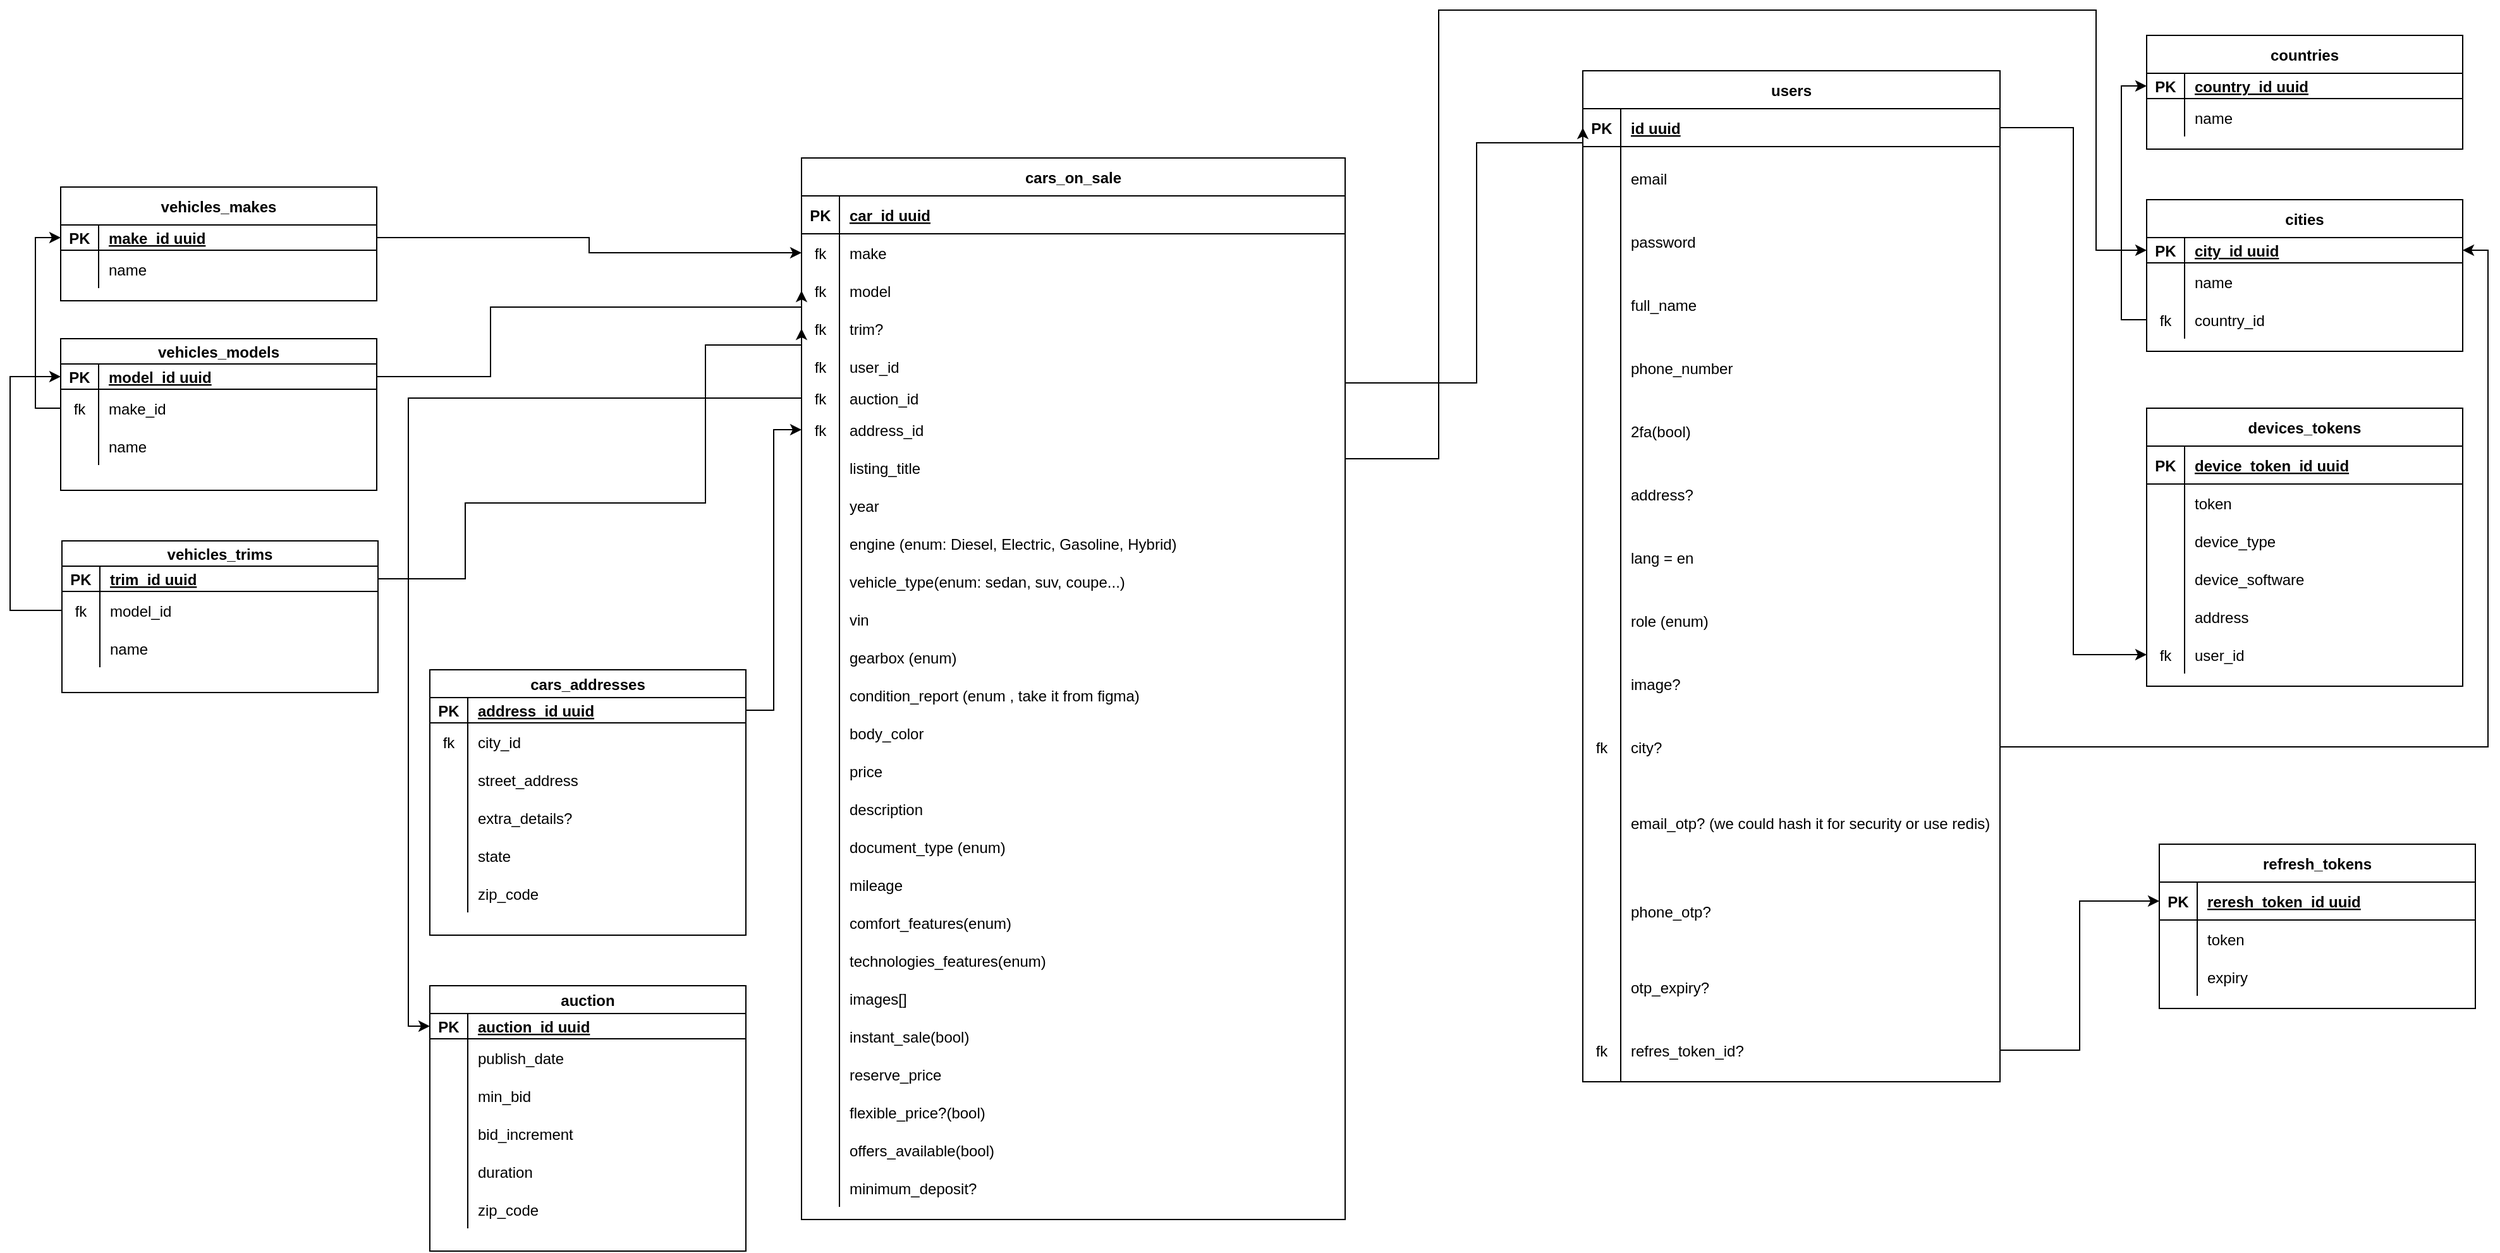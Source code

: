 <mxfile version="26.1.0">
  <diagram id="R2lEEEUBdFMjLlhIrx00" name="Page-1">
    <mxGraphModel dx="5171" dy="3076" grid="0" gridSize="10" guides="1" tooltips="1" connect="1" arrows="1" fold="1" page="1" pageScale="1" pageWidth="850" pageHeight="1100" math="0" shadow="0" extFonts="Permanent Marker^https://fonts.googleapis.com/css?family=Permanent+Marker">
      <root>
        <mxCell id="0" />
        <mxCell id="1" parent="0" />
        <mxCell id="C-vyLk0tnHw3VtMMgP7b-13" value="refresh_tokens" style="shape=table;startSize=30;container=1;collapsible=1;childLayout=tableLayout;fixedRows=1;rowLines=0;fontStyle=1;align=center;resizeLast=1;" parent="1" vertex="1">
          <mxGeometry x="540" y="650" width="250" height="130" as="geometry" />
        </mxCell>
        <mxCell id="C-vyLk0tnHw3VtMMgP7b-14" value="" style="shape=partialRectangle;collapsible=0;dropTarget=0;pointerEvents=0;fillColor=none;points=[[0,0.5],[1,0.5]];portConstraint=eastwest;top=0;left=0;right=0;bottom=1;" parent="C-vyLk0tnHw3VtMMgP7b-13" vertex="1">
          <mxGeometry y="30" width="250" height="30" as="geometry" />
        </mxCell>
        <mxCell id="C-vyLk0tnHw3VtMMgP7b-15" value="PK" style="shape=partialRectangle;overflow=hidden;connectable=0;fillColor=none;top=0;left=0;bottom=0;right=0;fontStyle=1;" parent="C-vyLk0tnHw3VtMMgP7b-14" vertex="1">
          <mxGeometry width="30" height="30" as="geometry">
            <mxRectangle width="30" height="30" as="alternateBounds" />
          </mxGeometry>
        </mxCell>
        <mxCell id="C-vyLk0tnHw3VtMMgP7b-16" value="reresh_token_id uuid" style="shape=partialRectangle;overflow=hidden;connectable=0;fillColor=none;top=0;left=0;bottom=0;right=0;align=left;spacingLeft=6;fontStyle=5;" parent="C-vyLk0tnHw3VtMMgP7b-14" vertex="1">
          <mxGeometry x="30" width="220" height="30" as="geometry">
            <mxRectangle width="220" height="30" as="alternateBounds" />
          </mxGeometry>
        </mxCell>
        <mxCell id="C-vyLk0tnHw3VtMMgP7b-17" value="" style="shape=partialRectangle;collapsible=0;dropTarget=0;pointerEvents=0;fillColor=none;points=[[0,0.5],[1,0.5]];portConstraint=eastwest;top=0;left=0;right=0;bottom=0;" parent="C-vyLk0tnHw3VtMMgP7b-13" vertex="1">
          <mxGeometry y="60" width="250" height="30" as="geometry" />
        </mxCell>
        <mxCell id="C-vyLk0tnHw3VtMMgP7b-18" value="" style="shape=partialRectangle;overflow=hidden;connectable=0;fillColor=none;top=0;left=0;bottom=0;right=0;" parent="C-vyLk0tnHw3VtMMgP7b-17" vertex="1">
          <mxGeometry width="30" height="30" as="geometry">
            <mxRectangle width="30" height="30" as="alternateBounds" />
          </mxGeometry>
        </mxCell>
        <mxCell id="C-vyLk0tnHw3VtMMgP7b-19" value="token" style="shape=partialRectangle;overflow=hidden;connectable=0;fillColor=none;top=0;left=0;bottom=0;right=0;align=left;spacingLeft=6;" parent="C-vyLk0tnHw3VtMMgP7b-17" vertex="1">
          <mxGeometry x="30" width="220" height="30" as="geometry">
            <mxRectangle width="220" height="30" as="alternateBounds" />
          </mxGeometry>
        </mxCell>
        <mxCell id="C-vyLk0tnHw3VtMMgP7b-20" value="" style="shape=partialRectangle;collapsible=0;dropTarget=0;pointerEvents=0;fillColor=none;points=[[0,0.5],[1,0.5]];portConstraint=eastwest;top=0;left=0;right=0;bottom=0;" parent="C-vyLk0tnHw3VtMMgP7b-13" vertex="1">
          <mxGeometry y="90" width="250" height="30" as="geometry" />
        </mxCell>
        <mxCell id="C-vyLk0tnHw3VtMMgP7b-21" value="" style="shape=partialRectangle;overflow=hidden;connectable=0;fillColor=none;top=0;left=0;bottom=0;right=0;" parent="C-vyLk0tnHw3VtMMgP7b-20" vertex="1">
          <mxGeometry width="30" height="30" as="geometry">
            <mxRectangle width="30" height="30" as="alternateBounds" />
          </mxGeometry>
        </mxCell>
        <mxCell id="C-vyLk0tnHw3VtMMgP7b-22" value="expiry" style="shape=partialRectangle;overflow=hidden;connectable=0;fillColor=none;top=0;left=0;bottom=0;right=0;align=left;spacingLeft=6;" parent="C-vyLk0tnHw3VtMMgP7b-20" vertex="1">
          <mxGeometry x="30" width="220" height="30" as="geometry">
            <mxRectangle width="220" height="30" as="alternateBounds" />
          </mxGeometry>
        </mxCell>
        <mxCell id="dzZVM9uyeasblWjTEhmR-1" value="users" style="shape=table;startSize=30;container=1;collapsible=1;childLayout=tableLayout;fixedRows=1;rowLines=0;fontStyle=1;align=center;resizeLast=1;" parent="1" vertex="1">
          <mxGeometry x="84" y="38" width="330" height="800" as="geometry" />
        </mxCell>
        <mxCell id="dzZVM9uyeasblWjTEhmR-2" value="" style="shape=partialRectangle;collapsible=0;dropTarget=0;pointerEvents=0;fillColor=none;points=[[0,0.5],[1,0.5]];portConstraint=eastwest;top=0;left=0;right=0;bottom=1;" parent="dzZVM9uyeasblWjTEhmR-1" vertex="1">
          <mxGeometry y="30" width="330" height="30" as="geometry" />
        </mxCell>
        <mxCell id="dzZVM9uyeasblWjTEhmR-3" value="PK" style="shape=partialRectangle;overflow=hidden;connectable=0;fillColor=none;top=0;left=0;bottom=0;right=0;fontStyle=1;" parent="dzZVM9uyeasblWjTEhmR-2" vertex="1">
          <mxGeometry width="30" height="30" as="geometry">
            <mxRectangle width="30" height="30" as="alternateBounds" />
          </mxGeometry>
        </mxCell>
        <mxCell id="dzZVM9uyeasblWjTEhmR-4" value="id uuid" style="shape=partialRectangle;overflow=hidden;connectable=0;fillColor=none;top=0;left=0;bottom=0;right=0;align=left;spacingLeft=6;fontStyle=5;" parent="dzZVM9uyeasblWjTEhmR-2" vertex="1">
          <mxGeometry x="30" width="300" height="30" as="geometry">
            <mxRectangle width="300" height="30" as="alternateBounds" />
          </mxGeometry>
        </mxCell>
        <mxCell id="dzZVM9uyeasblWjTEhmR-5" value="" style="shape=partialRectangle;collapsible=0;dropTarget=0;pointerEvents=0;fillColor=none;points=[[0,0.5],[1,0.5]];portConstraint=eastwest;top=0;left=0;right=0;bottom=0;" parent="dzZVM9uyeasblWjTEhmR-1" vertex="1">
          <mxGeometry y="60" width="330" height="50" as="geometry" />
        </mxCell>
        <mxCell id="dzZVM9uyeasblWjTEhmR-6" value="" style="shape=partialRectangle;overflow=hidden;connectable=0;fillColor=none;top=0;left=0;bottom=0;right=0;" parent="dzZVM9uyeasblWjTEhmR-5" vertex="1">
          <mxGeometry width="30" height="50" as="geometry">
            <mxRectangle width="30" height="50" as="alternateBounds" />
          </mxGeometry>
        </mxCell>
        <mxCell id="dzZVM9uyeasblWjTEhmR-7" value="email " style="shape=partialRectangle;overflow=hidden;connectable=0;fillColor=none;top=0;left=0;bottom=0;right=0;align=left;spacingLeft=6;" parent="dzZVM9uyeasblWjTEhmR-5" vertex="1">
          <mxGeometry x="30" width="300" height="50" as="geometry">
            <mxRectangle width="300" height="50" as="alternateBounds" />
          </mxGeometry>
        </mxCell>
        <mxCell id="dzZVM9uyeasblWjTEhmR-17" style="shape=partialRectangle;collapsible=0;dropTarget=0;pointerEvents=0;fillColor=none;points=[[0,0.5],[1,0.5]];portConstraint=eastwest;top=0;left=0;right=0;bottom=0;" parent="dzZVM9uyeasblWjTEhmR-1" vertex="1">
          <mxGeometry y="110" width="330" height="50" as="geometry" />
        </mxCell>
        <mxCell id="dzZVM9uyeasblWjTEhmR-18" style="shape=partialRectangle;overflow=hidden;connectable=0;fillColor=none;top=0;left=0;bottom=0;right=0;" parent="dzZVM9uyeasblWjTEhmR-17" vertex="1">
          <mxGeometry width="30" height="50" as="geometry">
            <mxRectangle width="30" height="50" as="alternateBounds" />
          </mxGeometry>
        </mxCell>
        <mxCell id="dzZVM9uyeasblWjTEhmR-19" value="password" style="shape=partialRectangle;overflow=hidden;connectable=0;fillColor=none;top=0;left=0;bottom=0;right=0;align=left;spacingLeft=6;" parent="dzZVM9uyeasblWjTEhmR-17" vertex="1">
          <mxGeometry x="30" width="300" height="50" as="geometry">
            <mxRectangle width="300" height="50" as="alternateBounds" />
          </mxGeometry>
        </mxCell>
        <mxCell id="dzZVM9uyeasblWjTEhmR-14" style="shape=partialRectangle;collapsible=0;dropTarget=0;pointerEvents=0;fillColor=none;points=[[0,0.5],[1,0.5]];portConstraint=eastwest;top=0;left=0;right=0;bottom=0;" parent="dzZVM9uyeasblWjTEhmR-1" vertex="1">
          <mxGeometry y="160" width="330" height="50" as="geometry" />
        </mxCell>
        <mxCell id="dzZVM9uyeasblWjTEhmR-15" style="shape=partialRectangle;overflow=hidden;connectable=0;fillColor=none;top=0;left=0;bottom=0;right=0;" parent="dzZVM9uyeasblWjTEhmR-14" vertex="1">
          <mxGeometry width="30" height="50" as="geometry">
            <mxRectangle width="30" height="50" as="alternateBounds" />
          </mxGeometry>
        </mxCell>
        <mxCell id="dzZVM9uyeasblWjTEhmR-16" value="full_name" style="shape=partialRectangle;overflow=hidden;connectable=0;fillColor=none;top=0;left=0;bottom=0;right=0;align=left;spacingLeft=6;" parent="dzZVM9uyeasblWjTEhmR-14" vertex="1">
          <mxGeometry x="30" width="300" height="50" as="geometry">
            <mxRectangle width="300" height="50" as="alternateBounds" />
          </mxGeometry>
        </mxCell>
        <mxCell id="dzZVM9uyeasblWjTEhmR-36" style="shape=partialRectangle;collapsible=0;dropTarget=0;pointerEvents=0;fillColor=none;points=[[0,0.5],[1,0.5]];portConstraint=eastwest;top=0;left=0;right=0;bottom=0;" parent="dzZVM9uyeasblWjTEhmR-1" vertex="1">
          <mxGeometry y="210" width="330" height="50" as="geometry" />
        </mxCell>
        <mxCell id="dzZVM9uyeasblWjTEhmR-37" style="shape=partialRectangle;overflow=hidden;connectable=0;fillColor=none;top=0;left=0;bottom=0;right=0;" parent="dzZVM9uyeasblWjTEhmR-36" vertex="1">
          <mxGeometry width="30" height="50" as="geometry">
            <mxRectangle width="30" height="50" as="alternateBounds" />
          </mxGeometry>
        </mxCell>
        <mxCell id="dzZVM9uyeasblWjTEhmR-38" value="phone_number" style="shape=partialRectangle;overflow=hidden;connectable=0;fillColor=none;top=0;left=0;bottom=0;right=0;align=left;spacingLeft=6;" parent="dzZVM9uyeasblWjTEhmR-36" vertex="1">
          <mxGeometry x="30" width="300" height="50" as="geometry">
            <mxRectangle width="300" height="50" as="alternateBounds" />
          </mxGeometry>
        </mxCell>
        <mxCell id="R0egOslFBNt1K4H_2Rmh-20" style="shape=partialRectangle;collapsible=0;dropTarget=0;pointerEvents=0;fillColor=none;points=[[0,0.5],[1,0.5]];portConstraint=eastwest;top=0;left=0;right=0;bottom=0;" vertex="1" parent="dzZVM9uyeasblWjTEhmR-1">
          <mxGeometry y="260" width="330" height="50" as="geometry" />
        </mxCell>
        <mxCell id="R0egOslFBNt1K4H_2Rmh-21" style="shape=partialRectangle;overflow=hidden;connectable=0;fillColor=none;top=0;left=0;bottom=0;right=0;" vertex="1" parent="R0egOslFBNt1K4H_2Rmh-20">
          <mxGeometry width="30" height="50" as="geometry">
            <mxRectangle width="30" height="50" as="alternateBounds" />
          </mxGeometry>
        </mxCell>
        <mxCell id="R0egOslFBNt1K4H_2Rmh-22" value="2fa(bool)" style="shape=partialRectangle;overflow=hidden;connectable=0;fillColor=none;top=0;left=0;bottom=0;right=0;align=left;spacingLeft=6;" vertex="1" parent="R0egOslFBNt1K4H_2Rmh-20">
          <mxGeometry x="30" width="300" height="50" as="geometry">
            <mxRectangle width="300" height="50" as="alternateBounds" />
          </mxGeometry>
        </mxCell>
        <mxCell id="dzZVM9uyeasblWjTEhmR-20" style="shape=partialRectangle;collapsible=0;dropTarget=0;pointerEvents=0;fillColor=none;points=[[0,0.5],[1,0.5]];portConstraint=eastwest;top=0;left=0;right=0;bottom=0;" parent="dzZVM9uyeasblWjTEhmR-1" vertex="1">
          <mxGeometry y="310" width="330" height="50" as="geometry" />
        </mxCell>
        <mxCell id="dzZVM9uyeasblWjTEhmR-21" style="shape=partialRectangle;overflow=hidden;connectable=0;fillColor=none;top=0;left=0;bottom=0;right=0;" parent="dzZVM9uyeasblWjTEhmR-20" vertex="1">
          <mxGeometry width="30" height="50" as="geometry">
            <mxRectangle width="30" height="50" as="alternateBounds" />
          </mxGeometry>
        </mxCell>
        <mxCell id="dzZVM9uyeasblWjTEhmR-22" value="address?" style="shape=partialRectangle;overflow=hidden;connectable=0;fillColor=none;top=0;left=0;bottom=0;right=0;align=left;spacingLeft=6;" parent="dzZVM9uyeasblWjTEhmR-20" vertex="1">
          <mxGeometry x="30" width="300" height="50" as="geometry">
            <mxRectangle width="300" height="50" as="alternateBounds" />
          </mxGeometry>
        </mxCell>
        <mxCell id="dzZVM9uyeasblWjTEhmR-85" style="shape=partialRectangle;collapsible=0;dropTarget=0;pointerEvents=0;fillColor=none;points=[[0,0.5],[1,0.5]];portConstraint=eastwest;top=0;left=0;right=0;bottom=0;" parent="dzZVM9uyeasblWjTEhmR-1" vertex="1">
          <mxGeometry y="360" width="330" height="50" as="geometry" />
        </mxCell>
        <mxCell id="dzZVM9uyeasblWjTEhmR-86" style="shape=partialRectangle;overflow=hidden;connectable=0;fillColor=none;top=0;left=0;bottom=0;right=0;" parent="dzZVM9uyeasblWjTEhmR-85" vertex="1">
          <mxGeometry width="30" height="50" as="geometry">
            <mxRectangle width="30" height="50" as="alternateBounds" />
          </mxGeometry>
        </mxCell>
        <mxCell id="dzZVM9uyeasblWjTEhmR-87" value="lang = en" style="shape=partialRectangle;overflow=hidden;connectable=0;fillColor=none;top=0;left=0;bottom=0;right=0;align=left;spacingLeft=6;" parent="dzZVM9uyeasblWjTEhmR-85" vertex="1">
          <mxGeometry x="30" width="300" height="50" as="geometry">
            <mxRectangle width="300" height="50" as="alternateBounds" />
          </mxGeometry>
        </mxCell>
        <mxCell id="dzZVM9uyeasblWjTEhmR-173" style="shape=partialRectangle;collapsible=0;dropTarget=0;pointerEvents=0;fillColor=none;points=[[0,0.5],[1,0.5]];portConstraint=eastwest;top=0;left=0;right=0;bottom=0;" parent="dzZVM9uyeasblWjTEhmR-1" vertex="1">
          <mxGeometry y="410" width="330" height="50" as="geometry" />
        </mxCell>
        <mxCell id="dzZVM9uyeasblWjTEhmR-174" style="shape=partialRectangle;overflow=hidden;connectable=0;fillColor=none;top=0;left=0;bottom=0;right=0;" parent="dzZVM9uyeasblWjTEhmR-173" vertex="1">
          <mxGeometry width="30" height="50" as="geometry">
            <mxRectangle width="30" height="50" as="alternateBounds" />
          </mxGeometry>
        </mxCell>
        <mxCell id="dzZVM9uyeasblWjTEhmR-175" value="role (enum)" style="shape=partialRectangle;overflow=hidden;connectable=0;fillColor=none;top=0;left=0;bottom=0;right=0;align=left;spacingLeft=6;" parent="dzZVM9uyeasblWjTEhmR-173" vertex="1">
          <mxGeometry x="30" width="300" height="50" as="geometry">
            <mxRectangle width="300" height="50" as="alternateBounds" />
          </mxGeometry>
        </mxCell>
        <mxCell id="dzZVM9uyeasblWjTEhmR-82" style="shape=partialRectangle;collapsible=0;dropTarget=0;pointerEvents=0;fillColor=none;points=[[0,0.5],[1,0.5]];portConstraint=eastwest;top=0;left=0;right=0;bottom=0;" parent="dzZVM9uyeasblWjTEhmR-1" vertex="1">
          <mxGeometry y="460" width="330" height="50" as="geometry" />
        </mxCell>
        <mxCell id="dzZVM9uyeasblWjTEhmR-83" style="shape=partialRectangle;overflow=hidden;connectable=0;fillColor=none;top=0;left=0;bottom=0;right=0;" parent="dzZVM9uyeasblWjTEhmR-82" vertex="1">
          <mxGeometry width="30" height="50" as="geometry">
            <mxRectangle width="30" height="50" as="alternateBounds" />
          </mxGeometry>
        </mxCell>
        <mxCell id="dzZVM9uyeasblWjTEhmR-84" value="image?" style="shape=partialRectangle;overflow=hidden;connectable=0;fillColor=none;top=0;left=0;bottom=0;right=0;align=left;spacingLeft=6;" parent="dzZVM9uyeasblWjTEhmR-82" vertex="1">
          <mxGeometry x="30" width="300" height="50" as="geometry">
            <mxRectangle width="300" height="50" as="alternateBounds" />
          </mxGeometry>
        </mxCell>
        <mxCell id="dzZVM9uyeasblWjTEhmR-88" style="shape=partialRectangle;collapsible=0;dropTarget=0;pointerEvents=0;fillColor=none;points=[[0,0.5],[1,0.5]];portConstraint=eastwest;top=0;left=0;right=0;bottom=0;" parent="dzZVM9uyeasblWjTEhmR-1" vertex="1">
          <mxGeometry y="510" width="330" height="50" as="geometry" />
        </mxCell>
        <mxCell id="dzZVM9uyeasblWjTEhmR-89" value="fk" style="shape=partialRectangle;overflow=hidden;connectable=0;fillColor=none;top=0;left=0;bottom=0;right=0;" parent="dzZVM9uyeasblWjTEhmR-88" vertex="1">
          <mxGeometry width="30" height="50" as="geometry">
            <mxRectangle width="30" height="50" as="alternateBounds" />
          </mxGeometry>
        </mxCell>
        <mxCell id="dzZVM9uyeasblWjTEhmR-90" value="city?" style="shape=partialRectangle;overflow=hidden;connectable=0;fillColor=none;top=0;left=0;bottom=0;right=0;align=left;spacingLeft=6;" parent="dzZVM9uyeasblWjTEhmR-88" vertex="1">
          <mxGeometry x="30" width="300" height="50" as="geometry">
            <mxRectangle width="300" height="50" as="alternateBounds" />
          </mxGeometry>
        </mxCell>
        <mxCell id="dzZVM9uyeasblWjTEhmR-26" style="shape=partialRectangle;collapsible=0;dropTarget=0;pointerEvents=0;fillColor=none;points=[[0,0.5],[1,0.5]];portConstraint=eastwest;top=0;left=0;right=0;bottom=0;" parent="dzZVM9uyeasblWjTEhmR-1" vertex="1">
          <mxGeometry y="560" width="330" height="70" as="geometry" />
        </mxCell>
        <mxCell id="dzZVM9uyeasblWjTEhmR-27" style="shape=partialRectangle;overflow=hidden;connectable=0;fillColor=none;top=0;left=0;bottom=0;right=0;" parent="dzZVM9uyeasblWjTEhmR-26" vertex="1">
          <mxGeometry width="30" height="70" as="geometry">
            <mxRectangle width="30" height="70" as="alternateBounds" />
          </mxGeometry>
        </mxCell>
        <mxCell id="dzZVM9uyeasblWjTEhmR-28" value="email_otp? (we could hash it for security or use redis)" style="shape=partialRectangle;overflow=hidden;connectable=0;fillColor=none;top=0;left=0;bottom=0;right=0;align=left;spacingLeft=6;" parent="dzZVM9uyeasblWjTEhmR-26" vertex="1">
          <mxGeometry x="30" width="300" height="70" as="geometry">
            <mxRectangle width="300" height="70" as="alternateBounds" />
          </mxGeometry>
        </mxCell>
        <mxCell id="R0egOslFBNt1K4H_2Rmh-23" style="shape=partialRectangle;collapsible=0;dropTarget=0;pointerEvents=0;fillColor=none;points=[[0,0.5],[1,0.5]];portConstraint=eastwest;top=0;left=0;right=0;bottom=0;" vertex="1" parent="dzZVM9uyeasblWjTEhmR-1">
          <mxGeometry y="630" width="330" height="70" as="geometry" />
        </mxCell>
        <mxCell id="R0egOslFBNt1K4H_2Rmh-24" style="shape=partialRectangle;overflow=hidden;connectable=0;fillColor=none;top=0;left=0;bottom=0;right=0;" vertex="1" parent="R0egOslFBNt1K4H_2Rmh-23">
          <mxGeometry width="30" height="70" as="geometry">
            <mxRectangle width="30" height="70" as="alternateBounds" />
          </mxGeometry>
        </mxCell>
        <mxCell id="R0egOslFBNt1K4H_2Rmh-25" value="phone_otp?" style="shape=partialRectangle;overflow=hidden;connectable=0;fillColor=none;top=0;left=0;bottom=0;right=0;align=left;spacingLeft=6;" vertex="1" parent="R0egOslFBNt1K4H_2Rmh-23">
          <mxGeometry x="30" width="300" height="70" as="geometry">
            <mxRectangle width="300" height="70" as="alternateBounds" />
          </mxGeometry>
        </mxCell>
        <mxCell id="dzZVM9uyeasblWjTEhmR-23" style="shape=partialRectangle;collapsible=0;dropTarget=0;pointerEvents=0;fillColor=none;points=[[0,0.5],[1,0.5]];portConstraint=eastwest;top=0;left=0;right=0;bottom=0;" parent="dzZVM9uyeasblWjTEhmR-1" vertex="1">
          <mxGeometry y="700" width="330" height="50" as="geometry" />
        </mxCell>
        <mxCell id="dzZVM9uyeasblWjTEhmR-24" style="shape=partialRectangle;overflow=hidden;connectable=0;fillColor=none;top=0;left=0;bottom=0;right=0;" parent="dzZVM9uyeasblWjTEhmR-23" vertex="1">
          <mxGeometry width="30" height="50" as="geometry">
            <mxRectangle width="30" height="50" as="alternateBounds" />
          </mxGeometry>
        </mxCell>
        <mxCell id="dzZVM9uyeasblWjTEhmR-25" value="otp_expiry?" style="shape=partialRectangle;overflow=hidden;connectable=0;fillColor=none;top=0;left=0;bottom=0;right=0;align=left;spacingLeft=6;" parent="dzZVM9uyeasblWjTEhmR-23" vertex="1">
          <mxGeometry x="30" width="300" height="50" as="geometry">
            <mxRectangle width="300" height="50" as="alternateBounds" />
          </mxGeometry>
        </mxCell>
        <mxCell id="dzZVM9uyeasblWjTEhmR-29" style="shape=partialRectangle;collapsible=0;dropTarget=0;pointerEvents=0;fillColor=none;points=[[0,0.5],[1,0.5]];portConstraint=eastwest;top=0;left=0;right=0;bottom=0;" parent="dzZVM9uyeasblWjTEhmR-1" vertex="1">
          <mxGeometry y="750" width="330" height="50" as="geometry" />
        </mxCell>
        <mxCell id="dzZVM9uyeasblWjTEhmR-30" value="fk" style="shape=partialRectangle;overflow=hidden;connectable=0;fillColor=none;top=0;left=0;bottom=0;right=0;" parent="dzZVM9uyeasblWjTEhmR-29" vertex="1">
          <mxGeometry width="30" height="50" as="geometry">
            <mxRectangle width="30" height="50" as="alternateBounds" />
          </mxGeometry>
        </mxCell>
        <mxCell id="dzZVM9uyeasblWjTEhmR-31" value="refres_token_id?" style="shape=partialRectangle;overflow=hidden;connectable=0;fillColor=none;top=0;left=0;bottom=0;right=0;align=left;spacingLeft=6;" parent="dzZVM9uyeasblWjTEhmR-29" vertex="1">
          <mxGeometry x="30" width="300" height="50" as="geometry">
            <mxRectangle width="300" height="50" as="alternateBounds" />
          </mxGeometry>
        </mxCell>
        <mxCell id="dzZVM9uyeasblWjTEhmR-42" value="devices_tokens" style="shape=table;startSize=30;container=1;collapsible=1;childLayout=tableLayout;fixedRows=1;rowLines=0;fontStyle=1;align=center;resizeLast=1;" parent="1" vertex="1">
          <mxGeometry x="530" y="305" width="250" height="220" as="geometry" />
        </mxCell>
        <mxCell id="dzZVM9uyeasblWjTEhmR-43" value="" style="shape=partialRectangle;collapsible=0;dropTarget=0;pointerEvents=0;fillColor=none;points=[[0,0.5],[1,0.5]];portConstraint=eastwest;top=0;left=0;right=0;bottom=1;" parent="dzZVM9uyeasblWjTEhmR-42" vertex="1">
          <mxGeometry y="30" width="250" height="30" as="geometry" />
        </mxCell>
        <mxCell id="dzZVM9uyeasblWjTEhmR-44" value="PK" style="shape=partialRectangle;overflow=hidden;connectable=0;fillColor=none;top=0;left=0;bottom=0;right=0;fontStyle=1;" parent="dzZVM9uyeasblWjTEhmR-43" vertex="1">
          <mxGeometry width="30" height="30" as="geometry">
            <mxRectangle width="30" height="30" as="alternateBounds" />
          </mxGeometry>
        </mxCell>
        <mxCell id="dzZVM9uyeasblWjTEhmR-45" value="device_token_id uuid" style="shape=partialRectangle;overflow=hidden;connectable=0;fillColor=none;top=0;left=0;bottom=0;right=0;align=left;spacingLeft=6;fontStyle=5;" parent="dzZVM9uyeasblWjTEhmR-43" vertex="1">
          <mxGeometry x="30" width="220" height="30" as="geometry">
            <mxRectangle width="220" height="30" as="alternateBounds" />
          </mxGeometry>
        </mxCell>
        <mxCell id="dzZVM9uyeasblWjTEhmR-46" value="" style="shape=partialRectangle;collapsible=0;dropTarget=0;pointerEvents=0;fillColor=none;points=[[0,0.5],[1,0.5]];portConstraint=eastwest;top=0;left=0;right=0;bottom=0;" parent="dzZVM9uyeasblWjTEhmR-42" vertex="1">
          <mxGeometry y="60" width="250" height="30" as="geometry" />
        </mxCell>
        <mxCell id="dzZVM9uyeasblWjTEhmR-47" value="" style="shape=partialRectangle;overflow=hidden;connectable=0;fillColor=none;top=0;left=0;bottom=0;right=0;" parent="dzZVM9uyeasblWjTEhmR-46" vertex="1">
          <mxGeometry width="30" height="30" as="geometry">
            <mxRectangle width="30" height="30" as="alternateBounds" />
          </mxGeometry>
        </mxCell>
        <mxCell id="dzZVM9uyeasblWjTEhmR-48" value="token" style="shape=partialRectangle;overflow=hidden;connectable=0;fillColor=none;top=0;left=0;bottom=0;right=0;align=left;spacingLeft=6;" parent="dzZVM9uyeasblWjTEhmR-46" vertex="1">
          <mxGeometry x="30" width="220" height="30" as="geometry">
            <mxRectangle width="220" height="30" as="alternateBounds" />
          </mxGeometry>
        </mxCell>
        <mxCell id="dzZVM9uyeasblWjTEhmR-55" style="shape=partialRectangle;collapsible=0;dropTarget=0;pointerEvents=0;fillColor=none;points=[[0,0.5],[1,0.5]];portConstraint=eastwest;top=0;left=0;right=0;bottom=0;" parent="dzZVM9uyeasblWjTEhmR-42" vertex="1">
          <mxGeometry y="90" width="250" height="30" as="geometry" />
        </mxCell>
        <mxCell id="dzZVM9uyeasblWjTEhmR-56" style="shape=partialRectangle;overflow=hidden;connectable=0;fillColor=none;top=0;left=0;bottom=0;right=0;" parent="dzZVM9uyeasblWjTEhmR-55" vertex="1">
          <mxGeometry width="30" height="30" as="geometry">
            <mxRectangle width="30" height="30" as="alternateBounds" />
          </mxGeometry>
        </mxCell>
        <mxCell id="dzZVM9uyeasblWjTEhmR-57" value="device_type" style="shape=partialRectangle;overflow=hidden;connectable=0;fillColor=none;top=0;left=0;bottom=0;right=0;align=left;spacingLeft=6;" parent="dzZVM9uyeasblWjTEhmR-55" vertex="1">
          <mxGeometry x="30" width="220" height="30" as="geometry">
            <mxRectangle width="220" height="30" as="alternateBounds" />
          </mxGeometry>
        </mxCell>
        <mxCell id="dzZVM9uyeasblWjTEhmR-52" style="shape=partialRectangle;collapsible=0;dropTarget=0;pointerEvents=0;fillColor=none;points=[[0,0.5],[1,0.5]];portConstraint=eastwest;top=0;left=0;right=0;bottom=0;" parent="dzZVM9uyeasblWjTEhmR-42" vertex="1">
          <mxGeometry y="120" width="250" height="30" as="geometry" />
        </mxCell>
        <mxCell id="dzZVM9uyeasblWjTEhmR-53" style="shape=partialRectangle;overflow=hidden;connectable=0;fillColor=none;top=0;left=0;bottom=0;right=0;" parent="dzZVM9uyeasblWjTEhmR-52" vertex="1">
          <mxGeometry width="30" height="30" as="geometry">
            <mxRectangle width="30" height="30" as="alternateBounds" />
          </mxGeometry>
        </mxCell>
        <mxCell id="dzZVM9uyeasblWjTEhmR-54" value="device_software" style="shape=partialRectangle;overflow=hidden;connectable=0;fillColor=none;top=0;left=0;bottom=0;right=0;align=left;spacingLeft=6;" parent="dzZVM9uyeasblWjTEhmR-52" vertex="1">
          <mxGeometry x="30" width="220" height="30" as="geometry">
            <mxRectangle width="220" height="30" as="alternateBounds" />
          </mxGeometry>
        </mxCell>
        <mxCell id="dzZVM9uyeasblWjTEhmR-59" style="shape=partialRectangle;collapsible=0;dropTarget=0;pointerEvents=0;fillColor=none;points=[[0,0.5],[1,0.5]];portConstraint=eastwest;top=0;left=0;right=0;bottom=0;" parent="dzZVM9uyeasblWjTEhmR-42" vertex="1">
          <mxGeometry y="150" width="250" height="30" as="geometry" />
        </mxCell>
        <mxCell id="dzZVM9uyeasblWjTEhmR-60" style="shape=partialRectangle;overflow=hidden;connectable=0;fillColor=none;top=0;left=0;bottom=0;right=0;" parent="dzZVM9uyeasblWjTEhmR-59" vertex="1">
          <mxGeometry width="30" height="30" as="geometry">
            <mxRectangle width="30" height="30" as="alternateBounds" />
          </mxGeometry>
        </mxCell>
        <mxCell id="dzZVM9uyeasblWjTEhmR-61" value="address" style="shape=partialRectangle;overflow=hidden;connectable=0;fillColor=none;top=0;left=0;bottom=0;right=0;align=left;spacingLeft=6;" parent="dzZVM9uyeasblWjTEhmR-59" vertex="1">
          <mxGeometry x="30" width="220" height="30" as="geometry">
            <mxRectangle width="220" height="30" as="alternateBounds" />
          </mxGeometry>
        </mxCell>
        <mxCell id="dzZVM9uyeasblWjTEhmR-49" value="" style="shape=partialRectangle;collapsible=0;dropTarget=0;pointerEvents=0;fillColor=none;points=[[0,0.5],[1,0.5]];portConstraint=eastwest;top=0;left=0;right=0;bottom=0;" parent="dzZVM9uyeasblWjTEhmR-42" vertex="1">
          <mxGeometry y="180" width="250" height="30" as="geometry" />
        </mxCell>
        <mxCell id="dzZVM9uyeasblWjTEhmR-50" value="fk" style="shape=partialRectangle;overflow=hidden;connectable=0;fillColor=none;top=0;left=0;bottom=0;right=0;" parent="dzZVM9uyeasblWjTEhmR-49" vertex="1">
          <mxGeometry width="30" height="30" as="geometry">
            <mxRectangle width="30" height="30" as="alternateBounds" />
          </mxGeometry>
        </mxCell>
        <mxCell id="dzZVM9uyeasblWjTEhmR-51" value="user_id" style="shape=partialRectangle;overflow=hidden;connectable=0;fillColor=none;top=0;left=0;bottom=0;right=0;align=left;spacingLeft=6;" parent="dzZVM9uyeasblWjTEhmR-49" vertex="1">
          <mxGeometry x="30" width="220" height="30" as="geometry">
            <mxRectangle width="220" height="30" as="alternateBounds" />
          </mxGeometry>
        </mxCell>
        <mxCell id="dzZVM9uyeasblWjTEhmR-58" style="edgeStyle=orthogonalEdgeStyle;rounded=0;orthogonalLoop=1;jettySize=auto;html=1;exitX=1;exitY=0.5;exitDx=0;exitDy=0;entryX=0;entryY=0.5;entryDx=0;entryDy=0;" parent="1" source="dzZVM9uyeasblWjTEhmR-2" target="dzZVM9uyeasblWjTEhmR-49" edge="1">
          <mxGeometry relative="1" as="geometry" />
        </mxCell>
        <mxCell id="dzZVM9uyeasblWjTEhmR-104" value="cities" style="shape=table;startSize=30;container=1;collapsible=1;childLayout=tableLayout;fixedRows=1;rowLines=0;fontStyle=1;align=center;resizeLast=1;" parent="1" vertex="1">
          <mxGeometry x="530" y="140" width="250" height="120" as="geometry" />
        </mxCell>
        <mxCell id="dzZVM9uyeasblWjTEhmR-105" value="" style="shape=partialRectangle;collapsible=0;dropTarget=0;pointerEvents=0;fillColor=none;points=[[0,0.5],[1,0.5]];portConstraint=eastwest;top=0;left=0;right=0;bottom=1;" parent="dzZVM9uyeasblWjTEhmR-104" vertex="1">
          <mxGeometry y="30" width="250" height="20" as="geometry" />
        </mxCell>
        <mxCell id="dzZVM9uyeasblWjTEhmR-106" value="PK" style="shape=partialRectangle;overflow=hidden;connectable=0;fillColor=none;top=0;left=0;bottom=0;right=0;fontStyle=1;" parent="dzZVM9uyeasblWjTEhmR-105" vertex="1">
          <mxGeometry width="30" height="20" as="geometry">
            <mxRectangle width="30" height="20" as="alternateBounds" />
          </mxGeometry>
        </mxCell>
        <mxCell id="dzZVM9uyeasblWjTEhmR-107" value="city_id uuid" style="shape=partialRectangle;overflow=hidden;connectable=0;fillColor=none;top=0;left=0;bottom=0;right=0;align=left;spacingLeft=6;fontStyle=5;" parent="dzZVM9uyeasblWjTEhmR-105" vertex="1">
          <mxGeometry x="30" width="220" height="20" as="geometry">
            <mxRectangle width="220" height="20" as="alternateBounds" />
          </mxGeometry>
        </mxCell>
        <mxCell id="dzZVM9uyeasblWjTEhmR-108" value="" style="shape=partialRectangle;collapsible=0;dropTarget=0;pointerEvents=0;fillColor=none;points=[[0,0.5],[1,0.5]];portConstraint=eastwest;top=0;left=0;right=0;bottom=0;" parent="dzZVM9uyeasblWjTEhmR-104" vertex="1">
          <mxGeometry y="50" width="250" height="30" as="geometry" />
        </mxCell>
        <mxCell id="dzZVM9uyeasblWjTEhmR-109" value="" style="shape=partialRectangle;overflow=hidden;connectable=0;fillColor=none;top=0;left=0;bottom=0;right=0;" parent="dzZVM9uyeasblWjTEhmR-108" vertex="1">
          <mxGeometry width="30" height="30" as="geometry">
            <mxRectangle width="30" height="30" as="alternateBounds" />
          </mxGeometry>
        </mxCell>
        <mxCell id="dzZVM9uyeasblWjTEhmR-110" value="name" style="shape=partialRectangle;overflow=hidden;connectable=0;fillColor=none;top=0;left=0;bottom=0;right=0;align=left;spacingLeft=6;" parent="dzZVM9uyeasblWjTEhmR-108" vertex="1">
          <mxGeometry x="30" width="220" height="30" as="geometry">
            <mxRectangle width="220" height="30" as="alternateBounds" />
          </mxGeometry>
        </mxCell>
        <mxCell id="R0egOslFBNt1K4H_2Rmh-8" style="shape=partialRectangle;collapsible=0;dropTarget=0;pointerEvents=0;fillColor=none;points=[[0,0.5],[1,0.5]];portConstraint=eastwest;top=0;left=0;right=0;bottom=0;" vertex="1" parent="dzZVM9uyeasblWjTEhmR-104">
          <mxGeometry y="80" width="250" height="30" as="geometry" />
        </mxCell>
        <mxCell id="R0egOslFBNt1K4H_2Rmh-9" value="fk" style="shape=partialRectangle;overflow=hidden;connectable=0;fillColor=none;top=0;left=0;bottom=0;right=0;" vertex="1" parent="R0egOslFBNt1K4H_2Rmh-8">
          <mxGeometry width="30" height="30" as="geometry">
            <mxRectangle width="30" height="30" as="alternateBounds" />
          </mxGeometry>
        </mxCell>
        <mxCell id="R0egOslFBNt1K4H_2Rmh-10" value="country_id" style="shape=partialRectangle;overflow=hidden;connectable=0;fillColor=none;top=0;left=0;bottom=0;right=0;align=left;spacingLeft=6;" vertex="1" parent="R0egOslFBNt1K4H_2Rmh-8">
          <mxGeometry x="30" width="220" height="30" as="geometry">
            <mxRectangle width="220" height="30" as="alternateBounds" />
          </mxGeometry>
        </mxCell>
        <mxCell id="dzZVM9uyeasblWjTEhmR-117" style="edgeStyle=orthogonalEdgeStyle;rounded=0;orthogonalLoop=1;jettySize=auto;html=1;exitX=1;exitY=0.5;exitDx=0;exitDy=0;entryX=1;entryY=0.5;entryDx=0;entryDy=0;" parent="1" source="dzZVM9uyeasblWjTEhmR-88" target="dzZVM9uyeasblWjTEhmR-105" edge="1">
          <mxGeometry relative="1" as="geometry" />
        </mxCell>
        <mxCell id="dzZVM9uyeasblWjTEhmR-137" value="vehicles_makes" style="shape=table;startSize=30;container=1;collapsible=1;childLayout=tableLayout;fixedRows=1;rowLines=0;fontStyle=1;align=center;resizeLast=1;" parent="1" vertex="1">
          <mxGeometry x="-1120" y="130" width="250" height="90" as="geometry" />
        </mxCell>
        <mxCell id="dzZVM9uyeasblWjTEhmR-138" value="" style="shape=partialRectangle;collapsible=0;dropTarget=0;pointerEvents=0;fillColor=none;points=[[0,0.5],[1,0.5]];portConstraint=eastwest;top=0;left=0;right=0;bottom=1;" parent="dzZVM9uyeasblWjTEhmR-137" vertex="1">
          <mxGeometry y="30" width="250" height="20" as="geometry" />
        </mxCell>
        <mxCell id="dzZVM9uyeasblWjTEhmR-139" value="PK" style="shape=partialRectangle;overflow=hidden;connectable=0;fillColor=none;top=0;left=0;bottom=0;right=0;fontStyle=1;" parent="dzZVM9uyeasblWjTEhmR-138" vertex="1">
          <mxGeometry width="30" height="20" as="geometry">
            <mxRectangle width="30" height="20" as="alternateBounds" />
          </mxGeometry>
        </mxCell>
        <mxCell id="dzZVM9uyeasblWjTEhmR-140" value="make_id uuid" style="shape=partialRectangle;overflow=hidden;connectable=0;fillColor=none;top=0;left=0;bottom=0;right=0;align=left;spacingLeft=6;fontStyle=5;" parent="dzZVM9uyeasblWjTEhmR-138" vertex="1">
          <mxGeometry x="30" width="220" height="20" as="geometry">
            <mxRectangle width="220" height="20" as="alternateBounds" />
          </mxGeometry>
        </mxCell>
        <mxCell id="dzZVM9uyeasblWjTEhmR-141" value="" style="shape=partialRectangle;collapsible=0;dropTarget=0;pointerEvents=0;fillColor=none;points=[[0,0.5],[1,0.5]];portConstraint=eastwest;top=0;left=0;right=0;bottom=0;" parent="dzZVM9uyeasblWjTEhmR-137" vertex="1">
          <mxGeometry y="50" width="250" height="30" as="geometry" />
        </mxCell>
        <mxCell id="dzZVM9uyeasblWjTEhmR-142" value="" style="shape=partialRectangle;overflow=hidden;connectable=0;fillColor=none;top=0;left=0;bottom=0;right=0;" parent="dzZVM9uyeasblWjTEhmR-141" vertex="1">
          <mxGeometry width="30" height="30" as="geometry">
            <mxRectangle width="30" height="30" as="alternateBounds" />
          </mxGeometry>
        </mxCell>
        <mxCell id="dzZVM9uyeasblWjTEhmR-143" value="name" style="shape=partialRectangle;overflow=hidden;connectable=0;fillColor=none;top=0;left=0;bottom=0;right=0;align=left;spacingLeft=6;" parent="dzZVM9uyeasblWjTEhmR-141" vertex="1">
          <mxGeometry x="30" width="220" height="30" as="geometry">
            <mxRectangle width="220" height="30" as="alternateBounds" />
          </mxGeometry>
        </mxCell>
        <mxCell id="dzZVM9uyeasblWjTEhmR-144" value="vehicles_models" style="shape=table;startSize=20;container=1;collapsible=1;childLayout=tableLayout;fixedRows=1;rowLines=0;fontStyle=1;align=center;resizeLast=1;" parent="1" vertex="1">
          <mxGeometry x="-1120" y="250" width="250" height="120.0" as="geometry" />
        </mxCell>
        <mxCell id="dzZVM9uyeasblWjTEhmR-145" value="" style="shape=partialRectangle;collapsible=0;dropTarget=0;pointerEvents=0;fillColor=none;points=[[0,0.5],[1,0.5]];portConstraint=eastwest;top=0;left=0;right=0;bottom=1;" parent="dzZVM9uyeasblWjTEhmR-144" vertex="1">
          <mxGeometry y="20" width="250" height="20" as="geometry" />
        </mxCell>
        <mxCell id="dzZVM9uyeasblWjTEhmR-146" value="PK" style="shape=partialRectangle;overflow=hidden;connectable=0;fillColor=none;top=0;left=0;bottom=0;right=0;fontStyle=1;" parent="dzZVM9uyeasblWjTEhmR-145" vertex="1">
          <mxGeometry width="30" height="20" as="geometry">
            <mxRectangle width="30" height="20" as="alternateBounds" />
          </mxGeometry>
        </mxCell>
        <mxCell id="dzZVM9uyeasblWjTEhmR-147" value="model_id uuid" style="shape=partialRectangle;overflow=hidden;connectable=0;fillColor=none;top=0;left=0;bottom=0;right=0;align=left;spacingLeft=6;fontStyle=5;" parent="dzZVM9uyeasblWjTEhmR-145" vertex="1">
          <mxGeometry x="30" width="220" height="20" as="geometry">
            <mxRectangle width="220" height="20" as="alternateBounds" />
          </mxGeometry>
        </mxCell>
        <mxCell id="dzZVM9uyeasblWjTEhmR-158" style="shape=partialRectangle;collapsible=0;dropTarget=0;pointerEvents=0;fillColor=none;points=[[0,0.5],[1,0.5]];portConstraint=eastwest;top=0;left=0;right=0;bottom=0;" parent="dzZVM9uyeasblWjTEhmR-144" vertex="1">
          <mxGeometry y="40" width="250" height="30" as="geometry" />
        </mxCell>
        <mxCell id="dzZVM9uyeasblWjTEhmR-159" value="fk" style="shape=partialRectangle;overflow=hidden;connectable=0;fillColor=none;top=0;left=0;bottom=0;right=0;" parent="dzZVM9uyeasblWjTEhmR-158" vertex="1">
          <mxGeometry width="30" height="30" as="geometry">
            <mxRectangle width="30" height="30" as="alternateBounds" />
          </mxGeometry>
        </mxCell>
        <mxCell id="dzZVM9uyeasblWjTEhmR-160" value="make_id" style="shape=partialRectangle;overflow=hidden;connectable=0;fillColor=none;top=0;left=0;bottom=0;right=0;align=left;spacingLeft=6;" parent="dzZVM9uyeasblWjTEhmR-158" vertex="1">
          <mxGeometry x="30" width="220" height="30" as="geometry">
            <mxRectangle width="220" height="30" as="alternateBounds" />
          </mxGeometry>
        </mxCell>
        <mxCell id="dzZVM9uyeasblWjTEhmR-148" value="" style="shape=partialRectangle;collapsible=0;dropTarget=0;pointerEvents=0;fillColor=none;points=[[0,0.5],[1,0.5]];portConstraint=eastwest;top=0;left=0;right=0;bottom=0;" parent="dzZVM9uyeasblWjTEhmR-144" vertex="1">
          <mxGeometry y="70" width="250" height="30" as="geometry" />
        </mxCell>
        <mxCell id="dzZVM9uyeasblWjTEhmR-149" value="" style="shape=partialRectangle;overflow=hidden;connectable=0;fillColor=none;top=0;left=0;bottom=0;right=0;" parent="dzZVM9uyeasblWjTEhmR-148" vertex="1">
          <mxGeometry width="30" height="30" as="geometry">
            <mxRectangle width="30" height="30" as="alternateBounds" />
          </mxGeometry>
        </mxCell>
        <mxCell id="dzZVM9uyeasblWjTEhmR-150" value="name" style="shape=partialRectangle;overflow=hidden;connectable=0;fillColor=none;top=0;left=0;bottom=0;right=0;align=left;spacingLeft=6;" parent="dzZVM9uyeasblWjTEhmR-148" vertex="1">
          <mxGeometry x="30" width="220" height="30" as="geometry">
            <mxRectangle width="220" height="30" as="alternateBounds" />
          </mxGeometry>
        </mxCell>
        <mxCell id="dzZVM9uyeasblWjTEhmR-161" style="edgeStyle=orthogonalEdgeStyle;rounded=0;orthogonalLoop=1;jettySize=auto;html=1;exitX=0;exitY=0.5;exitDx=0;exitDy=0;entryX=0;entryY=0.5;entryDx=0;entryDy=0;" parent="1" source="dzZVM9uyeasblWjTEhmR-158" target="dzZVM9uyeasblWjTEhmR-138" edge="1">
          <mxGeometry relative="1" as="geometry" />
        </mxCell>
        <mxCell id="dzZVM9uyeasblWjTEhmR-162" value="vehicles_trims" style="shape=table;startSize=20;container=1;collapsible=1;childLayout=tableLayout;fixedRows=1;rowLines=0;fontStyle=1;align=center;resizeLast=1;" parent="1" vertex="1">
          <mxGeometry x="-1119" y="410" width="250" height="120.0" as="geometry" />
        </mxCell>
        <mxCell id="dzZVM9uyeasblWjTEhmR-163" value="" style="shape=partialRectangle;collapsible=0;dropTarget=0;pointerEvents=0;fillColor=none;points=[[0,0.5],[1,0.5]];portConstraint=eastwest;top=0;left=0;right=0;bottom=1;" parent="dzZVM9uyeasblWjTEhmR-162" vertex="1">
          <mxGeometry y="20" width="250" height="20" as="geometry" />
        </mxCell>
        <mxCell id="dzZVM9uyeasblWjTEhmR-164" value="PK" style="shape=partialRectangle;overflow=hidden;connectable=0;fillColor=none;top=0;left=0;bottom=0;right=0;fontStyle=1;" parent="dzZVM9uyeasblWjTEhmR-163" vertex="1">
          <mxGeometry width="30" height="20" as="geometry">
            <mxRectangle width="30" height="20" as="alternateBounds" />
          </mxGeometry>
        </mxCell>
        <mxCell id="dzZVM9uyeasblWjTEhmR-165" value="trim_id uuid" style="shape=partialRectangle;overflow=hidden;connectable=0;fillColor=none;top=0;left=0;bottom=0;right=0;align=left;spacingLeft=6;fontStyle=5;" parent="dzZVM9uyeasblWjTEhmR-163" vertex="1">
          <mxGeometry x="30" width="220" height="20" as="geometry">
            <mxRectangle width="220" height="20" as="alternateBounds" />
          </mxGeometry>
        </mxCell>
        <mxCell id="dzZVM9uyeasblWjTEhmR-166" style="shape=partialRectangle;collapsible=0;dropTarget=0;pointerEvents=0;fillColor=none;points=[[0,0.5],[1,0.5]];portConstraint=eastwest;top=0;left=0;right=0;bottom=0;" parent="dzZVM9uyeasblWjTEhmR-162" vertex="1">
          <mxGeometry y="40" width="250" height="30" as="geometry" />
        </mxCell>
        <mxCell id="dzZVM9uyeasblWjTEhmR-167" value="fk" style="shape=partialRectangle;overflow=hidden;connectable=0;fillColor=none;top=0;left=0;bottom=0;right=0;" parent="dzZVM9uyeasblWjTEhmR-166" vertex="1">
          <mxGeometry width="30" height="30" as="geometry">
            <mxRectangle width="30" height="30" as="alternateBounds" />
          </mxGeometry>
        </mxCell>
        <mxCell id="dzZVM9uyeasblWjTEhmR-168" value="model_id" style="shape=partialRectangle;overflow=hidden;connectable=0;fillColor=none;top=0;left=0;bottom=0;right=0;align=left;spacingLeft=6;" parent="dzZVM9uyeasblWjTEhmR-166" vertex="1">
          <mxGeometry x="30" width="220" height="30" as="geometry">
            <mxRectangle width="220" height="30" as="alternateBounds" />
          </mxGeometry>
        </mxCell>
        <mxCell id="dzZVM9uyeasblWjTEhmR-169" value="" style="shape=partialRectangle;collapsible=0;dropTarget=0;pointerEvents=0;fillColor=none;points=[[0,0.5],[1,0.5]];portConstraint=eastwest;top=0;left=0;right=0;bottom=0;" parent="dzZVM9uyeasblWjTEhmR-162" vertex="1">
          <mxGeometry y="70" width="250" height="30" as="geometry" />
        </mxCell>
        <mxCell id="dzZVM9uyeasblWjTEhmR-170" value="" style="shape=partialRectangle;overflow=hidden;connectable=0;fillColor=none;top=0;left=0;bottom=0;right=0;" parent="dzZVM9uyeasblWjTEhmR-169" vertex="1">
          <mxGeometry width="30" height="30" as="geometry">
            <mxRectangle width="30" height="30" as="alternateBounds" />
          </mxGeometry>
        </mxCell>
        <mxCell id="dzZVM9uyeasblWjTEhmR-171" value="name" style="shape=partialRectangle;overflow=hidden;connectable=0;fillColor=none;top=0;left=0;bottom=0;right=0;align=left;spacingLeft=6;" parent="dzZVM9uyeasblWjTEhmR-169" vertex="1">
          <mxGeometry x="30" width="220" height="30" as="geometry">
            <mxRectangle width="220" height="30" as="alternateBounds" />
          </mxGeometry>
        </mxCell>
        <mxCell id="dzZVM9uyeasblWjTEhmR-172" style="edgeStyle=orthogonalEdgeStyle;rounded=0;orthogonalLoop=1;jettySize=auto;html=1;exitX=0;exitY=0.5;exitDx=0;exitDy=0;entryX=0;entryY=0.5;entryDx=0;entryDy=0;" parent="1" source="dzZVM9uyeasblWjTEhmR-166" target="dzZVM9uyeasblWjTEhmR-145" edge="1">
          <mxGeometry relative="1" as="geometry">
            <Array as="points">
              <mxPoint x="-1160" y="465" />
              <mxPoint x="-1160" y="280" />
            </Array>
          </mxGeometry>
        </mxCell>
        <mxCell id="dzZVM9uyeasblWjTEhmR-176" value="cars_on_sale" style="shape=table;startSize=30;container=1;collapsible=1;childLayout=tableLayout;fixedRows=1;rowLines=0;fontStyle=1;align=center;resizeLast=1;" parent="1" vertex="1">
          <mxGeometry x="-534" y="107" width="430" height="840" as="geometry" />
        </mxCell>
        <mxCell id="dzZVM9uyeasblWjTEhmR-177" value="" style="shape=partialRectangle;collapsible=0;dropTarget=0;pointerEvents=0;fillColor=none;points=[[0,0.5],[1,0.5]];portConstraint=eastwest;top=0;left=0;right=0;bottom=1;" parent="dzZVM9uyeasblWjTEhmR-176" vertex="1">
          <mxGeometry y="30" width="430" height="30" as="geometry" />
        </mxCell>
        <mxCell id="dzZVM9uyeasblWjTEhmR-178" value="PK" style="shape=partialRectangle;overflow=hidden;connectable=0;fillColor=none;top=0;left=0;bottom=0;right=0;fontStyle=1;" parent="dzZVM9uyeasblWjTEhmR-177" vertex="1">
          <mxGeometry width="30" height="30" as="geometry">
            <mxRectangle width="30" height="30" as="alternateBounds" />
          </mxGeometry>
        </mxCell>
        <mxCell id="dzZVM9uyeasblWjTEhmR-179" value="car_id uuid" style="shape=partialRectangle;overflow=hidden;connectable=0;fillColor=none;top=0;left=0;bottom=0;right=0;align=left;spacingLeft=6;fontStyle=5;" parent="dzZVM9uyeasblWjTEhmR-177" vertex="1">
          <mxGeometry x="30" width="400" height="30" as="geometry">
            <mxRectangle width="400" height="30" as="alternateBounds" />
          </mxGeometry>
        </mxCell>
        <mxCell id="dzZVM9uyeasblWjTEhmR-180" value="" style="shape=partialRectangle;collapsible=0;dropTarget=0;pointerEvents=0;fillColor=none;points=[[0,0.5],[1,0.5]];portConstraint=eastwest;top=0;left=0;right=0;bottom=0;" parent="dzZVM9uyeasblWjTEhmR-176" vertex="1">
          <mxGeometry y="60" width="430" height="30" as="geometry" />
        </mxCell>
        <mxCell id="dzZVM9uyeasblWjTEhmR-181" value="fk" style="shape=partialRectangle;overflow=hidden;connectable=0;fillColor=none;top=0;left=0;bottom=0;right=0;" parent="dzZVM9uyeasblWjTEhmR-180" vertex="1">
          <mxGeometry width="30" height="30" as="geometry">
            <mxRectangle width="30" height="30" as="alternateBounds" />
          </mxGeometry>
        </mxCell>
        <mxCell id="dzZVM9uyeasblWjTEhmR-182" value="make" style="shape=partialRectangle;overflow=hidden;connectable=0;fillColor=none;top=0;left=0;bottom=0;right=0;align=left;spacingLeft=6;" parent="dzZVM9uyeasblWjTEhmR-180" vertex="1">
          <mxGeometry x="30" width="400" height="30" as="geometry">
            <mxRectangle width="400" height="30" as="alternateBounds" />
          </mxGeometry>
        </mxCell>
        <mxCell id="dzZVM9uyeasblWjTEhmR-183" style="shape=partialRectangle;collapsible=0;dropTarget=0;pointerEvents=0;fillColor=none;points=[[0,0.5],[1,0.5]];portConstraint=eastwest;top=0;left=0;right=0;bottom=0;" parent="dzZVM9uyeasblWjTEhmR-176" vertex="1">
          <mxGeometry y="90" width="430" height="30" as="geometry" />
        </mxCell>
        <mxCell id="dzZVM9uyeasblWjTEhmR-184" value="fk" style="shape=partialRectangle;overflow=hidden;connectable=0;fillColor=none;top=0;left=0;bottom=0;right=0;" parent="dzZVM9uyeasblWjTEhmR-183" vertex="1">
          <mxGeometry width="30" height="30" as="geometry">
            <mxRectangle width="30" height="30" as="alternateBounds" />
          </mxGeometry>
        </mxCell>
        <mxCell id="dzZVM9uyeasblWjTEhmR-185" value="model" style="shape=partialRectangle;overflow=hidden;connectable=0;fillColor=none;top=0;left=0;bottom=0;right=0;align=left;spacingLeft=6;" parent="dzZVM9uyeasblWjTEhmR-183" vertex="1">
          <mxGeometry x="30" width="400" height="30" as="geometry">
            <mxRectangle width="400" height="30" as="alternateBounds" />
          </mxGeometry>
        </mxCell>
        <mxCell id="dzZVM9uyeasblWjTEhmR-186" style="shape=partialRectangle;collapsible=0;dropTarget=0;pointerEvents=0;fillColor=none;points=[[0,0.5],[1,0.5]];portConstraint=eastwest;top=0;left=0;right=0;bottom=0;" parent="dzZVM9uyeasblWjTEhmR-176" vertex="1">
          <mxGeometry y="120" width="430" height="30" as="geometry" />
        </mxCell>
        <mxCell id="dzZVM9uyeasblWjTEhmR-187" value="fk" style="shape=partialRectangle;overflow=hidden;connectable=0;fillColor=none;top=0;left=0;bottom=0;right=0;" parent="dzZVM9uyeasblWjTEhmR-186" vertex="1">
          <mxGeometry width="30" height="30" as="geometry">
            <mxRectangle width="30" height="30" as="alternateBounds" />
          </mxGeometry>
        </mxCell>
        <mxCell id="dzZVM9uyeasblWjTEhmR-188" value="trim?" style="shape=partialRectangle;overflow=hidden;connectable=0;fillColor=none;top=0;left=0;bottom=0;right=0;align=left;spacingLeft=6;" parent="dzZVM9uyeasblWjTEhmR-186" vertex="1">
          <mxGeometry x="30" width="400" height="30" as="geometry">
            <mxRectangle width="400" height="30" as="alternateBounds" />
          </mxGeometry>
        </mxCell>
        <mxCell id="dzZVM9uyeasblWjTEhmR-189" value="" style="shape=partialRectangle;collapsible=0;dropTarget=0;pointerEvents=0;fillColor=none;points=[[0,0.5],[1,0.5]];portConstraint=eastwest;top=0;left=0;right=0;bottom=0;" parent="dzZVM9uyeasblWjTEhmR-176" vertex="1">
          <mxGeometry y="150" width="430" height="30" as="geometry" />
        </mxCell>
        <mxCell id="dzZVM9uyeasblWjTEhmR-190" value="fk" style="shape=partialRectangle;overflow=hidden;connectable=0;fillColor=none;top=0;left=0;bottom=0;right=0;" parent="dzZVM9uyeasblWjTEhmR-189" vertex="1">
          <mxGeometry width="30" height="30" as="geometry">
            <mxRectangle width="30" height="30" as="alternateBounds" />
          </mxGeometry>
        </mxCell>
        <mxCell id="dzZVM9uyeasblWjTEhmR-191" value="user_id" style="shape=partialRectangle;overflow=hidden;connectable=0;fillColor=none;top=0;left=0;bottom=0;right=0;align=left;spacingLeft=6;" parent="dzZVM9uyeasblWjTEhmR-189" vertex="1">
          <mxGeometry x="30" width="400" height="30" as="geometry">
            <mxRectangle width="400" height="30" as="alternateBounds" />
          </mxGeometry>
        </mxCell>
        <mxCell id="dzZVM9uyeasblWjTEhmR-192" style="shape=partialRectangle;collapsible=0;dropTarget=0;pointerEvents=0;fillColor=none;points=[[0,0.5],[1,0.5]];portConstraint=eastwest;top=0;left=0;right=0;bottom=0;" parent="dzZVM9uyeasblWjTEhmR-176" vertex="1">
          <mxGeometry y="180" width="430" height="20" as="geometry" />
        </mxCell>
        <mxCell id="dzZVM9uyeasblWjTEhmR-193" value="fk" style="shape=partialRectangle;overflow=hidden;connectable=0;fillColor=none;top=0;left=0;bottom=0;right=0;" parent="dzZVM9uyeasblWjTEhmR-192" vertex="1">
          <mxGeometry width="30" height="20" as="geometry">
            <mxRectangle width="30" height="20" as="alternateBounds" />
          </mxGeometry>
        </mxCell>
        <mxCell id="dzZVM9uyeasblWjTEhmR-194" value="auction_id" style="shape=partialRectangle;overflow=hidden;connectable=0;fillColor=none;top=0;left=0;bottom=0;right=0;align=left;spacingLeft=6;" parent="dzZVM9uyeasblWjTEhmR-192" vertex="1">
          <mxGeometry x="30" width="400" height="20" as="geometry">
            <mxRectangle width="400" height="20" as="alternateBounds" />
          </mxGeometry>
        </mxCell>
        <mxCell id="R0egOslFBNt1K4H_2Rmh-47" style="shape=partialRectangle;collapsible=0;dropTarget=0;pointerEvents=0;fillColor=none;points=[[0,0.5],[1,0.5]];portConstraint=eastwest;top=0;left=0;right=0;bottom=0;" vertex="1" parent="dzZVM9uyeasblWjTEhmR-176">
          <mxGeometry y="200" width="430" height="30" as="geometry" />
        </mxCell>
        <mxCell id="R0egOslFBNt1K4H_2Rmh-48" value="fk" style="shape=partialRectangle;overflow=hidden;connectable=0;fillColor=none;top=0;left=0;bottom=0;right=0;" vertex="1" parent="R0egOslFBNt1K4H_2Rmh-47">
          <mxGeometry width="30" height="30" as="geometry">
            <mxRectangle width="30" height="30" as="alternateBounds" />
          </mxGeometry>
        </mxCell>
        <mxCell id="R0egOslFBNt1K4H_2Rmh-49" value="address_id" style="shape=partialRectangle;overflow=hidden;connectable=0;fillColor=none;top=0;left=0;bottom=0;right=0;align=left;spacingLeft=6;" vertex="1" parent="R0egOslFBNt1K4H_2Rmh-47">
          <mxGeometry x="30" width="400" height="30" as="geometry">
            <mxRectangle width="400" height="30" as="alternateBounds" />
          </mxGeometry>
        </mxCell>
        <mxCell id="R0egOslFBNt1K4H_2Rmh-60" style="shape=partialRectangle;collapsible=0;dropTarget=0;pointerEvents=0;fillColor=none;points=[[0,0.5],[1,0.5]];portConstraint=eastwest;top=0;left=0;right=0;bottom=0;" vertex="1" parent="dzZVM9uyeasblWjTEhmR-176">
          <mxGeometry y="230" width="430" height="30" as="geometry" />
        </mxCell>
        <mxCell id="R0egOslFBNt1K4H_2Rmh-61" style="shape=partialRectangle;overflow=hidden;connectable=0;fillColor=none;top=0;left=0;bottom=0;right=0;" vertex="1" parent="R0egOslFBNt1K4H_2Rmh-60">
          <mxGeometry width="30" height="30" as="geometry">
            <mxRectangle width="30" height="30" as="alternateBounds" />
          </mxGeometry>
        </mxCell>
        <mxCell id="R0egOslFBNt1K4H_2Rmh-62" value="listing_title" style="shape=partialRectangle;overflow=hidden;connectable=0;fillColor=none;top=0;left=0;bottom=0;right=0;align=left;spacingLeft=6;" vertex="1" parent="R0egOslFBNt1K4H_2Rmh-60">
          <mxGeometry x="30" width="400" height="30" as="geometry">
            <mxRectangle width="400" height="30" as="alternateBounds" />
          </mxGeometry>
        </mxCell>
        <mxCell id="dzZVM9uyeasblWjTEhmR-201" style="shape=partialRectangle;collapsible=0;dropTarget=0;pointerEvents=0;fillColor=none;points=[[0,0.5],[1,0.5]];portConstraint=eastwest;top=0;left=0;right=0;bottom=0;" parent="dzZVM9uyeasblWjTEhmR-176" vertex="1">
          <mxGeometry y="260" width="430" height="30" as="geometry" />
        </mxCell>
        <mxCell id="dzZVM9uyeasblWjTEhmR-202" style="shape=partialRectangle;overflow=hidden;connectable=0;fillColor=none;top=0;left=0;bottom=0;right=0;" parent="dzZVM9uyeasblWjTEhmR-201" vertex="1">
          <mxGeometry width="30" height="30" as="geometry">
            <mxRectangle width="30" height="30" as="alternateBounds" />
          </mxGeometry>
        </mxCell>
        <mxCell id="dzZVM9uyeasblWjTEhmR-203" value="year" style="shape=partialRectangle;overflow=hidden;connectable=0;fillColor=none;top=0;left=0;bottom=0;right=0;align=left;spacingLeft=6;" parent="dzZVM9uyeasblWjTEhmR-201" vertex="1">
          <mxGeometry x="30" width="400" height="30" as="geometry">
            <mxRectangle width="400" height="30" as="alternateBounds" />
          </mxGeometry>
        </mxCell>
        <mxCell id="dzZVM9uyeasblWjTEhmR-198" style="shape=partialRectangle;collapsible=0;dropTarget=0;pointerEvents=0;fillColor=none;points=[[0,0.5],[1,0.5]];portConstraint=eastwest;top=0;left=0;right=0;bottom=0;" parent="dzZVM9uyeasblWjTEhmR-176" vertex="1">
          <mxGeometry y="290" width="430" height="30" as="geometry" />
        </mxCell>
        <mxCell id="dzZVM9uyeasblWjTEhmR-199" style="shape=partialRectangle;overflow=hidden;connectable=0;fillColor=none;top=0;left=0;bottom=0;right=0;" parent="dzZVM9uyeasblWjTEhmR-198" vertex="1">
          <mxGeometry width="30" height="30" as="geometry">
            <mxRectangle width="30" height="30" as="alternateBounds" />
          </mxGeometry>
        </mxCell>
        <mxCell id="dzZVM9uyeasblWjTEhmR-200" value="engine (enum: Diesel, Electric, Gasoline, Hybrid)" style="shape=partialRectangle;overflow=hidden;connectable=0;fillColor=none;top=0;left=0;bottom=0;right=0;align=left;spacingLeft=6;" parent="dzZVM9uyeasblWjTEhmR-198" vertex="1">
          <mxGeometry x="30" width="400" height="30" as="geometry">
            <mxRectangle width="400" height="30" as="alternateBounds" />
          </mxGeometry>
        </mxCell>
        <mxCell id="R0egOslFBNt1K4H_2Rmh-26" style="shape=partialRectangle;collapsible=0;dropTarget=0;pointerEvents=0;fillColor=none;points=[[0,0.5],[1,0.5]];portConstraint=eastwest;top=0;left=0;right=0;bottom=0;" vertex="1" parent="dzZVM9uyeasblWjTEhmR-176">
          <mxGeometry y="320" width="430" height="30" as="geometry" />
        </mxCell>
        <mxCell id="R0egOslFBNt1K4H_2Rmh-27" style="shape=partialRectangle;overflow=hidden;connectable=0;fillColor=none;top=0;left=0;bottom=0;right=0;" vertex="1" parent="R0egOslFBNt1K4H_2Rmh-26">
          <mxGeometry width="30" height="30" as="geometry">
            <mxRectangle width="30" height="30" as="alternateBounds" />
          </mxGeometry>
        </mxCell>
        <mxCell id="R0egOslFBNt1K4H_2Rmh-28" value="vehicle_type(enum: sedan, suv, coupe...)" style="shape=partialRectangle;overflow=hidden;connectable=0;fillColor=none;top=0;left=0;bottom=0;right=0;align=left;spacingLeft=6;" vertex="1" parent="R0egOslFBNt1K4H_2Rmh-26">
          <mxGeometry x="30" width="400" height="30" as="geometry">
            <mxRectangle width="400" height="30" as="alternateBounds" />
          </mxGeometry>
        </mxCell>
        <mxCell id="R0egOslFBNt1K4H_2Rmh-32" style="shape=partialRectangle;collapsible=0;dropTarget=0;pointerEvents=0;fillColor=none;points=[[0,0.5],[1,0.5]];portConstraint=eastwest;top=0;left=0;right=0;bottom=0;" vertex="1" parent="dzZVM9uyeasblWjTEhmR-176">
          <mxGeometry y="350" width="430" height="30" as="geometry" />
        </mxCell>
        <mxCell id="R0egOslFBNt1K4H_2Rmh-33" style="shape=partialRectangle;overflow=hidden;connectable=0;fillColor=none;top=0;left=0;bottom=0;right=0;" vertex="1" parent="R0egOslFBNt1K4H_2Rmh-32">
          <mxGeometry width="30" height="30" as="geometry">
            <mxRectangle width="30" height="30" as="alternateBounds" />
          </mxGeometry>
        </mxCell>
        <mxCell id="R0egOslFBNt1K4H_2Rmh-34" value="vin" style="shape=partialRectangle;overflow=hidden;connectable=0;fillColor=none;top=0;left=0;bottom=0;right=0;align=left;spacingLeft=6;" vertex="1" parent="R0egOslFBNt1K4H_2Rmh-32">
          <mxGeometry x="30" width="400" height="30" as="geometry">
            <mxRectangle width="400" height="30" as="alternateBounds" />
          </mxGeometry>
        </mxCell>
        <mxCell id="R0egOslFBNt1K4H_2Rmh-29" style="shape=partialRectangle;collapsible=0;dropTarget=0;pointerEvents=0;fillColor=none;points=[[0,0.5],[1,0.5]];portConstraint=eastwest;top=0;left=0;right=0;bottom=0;" vertex="1" parent="dzZVM9uyeasblWjTEhmR-176">
          <mxGeometry y="380" width="430" height="30" as="geometry" />
        </mxCell>
        <mxCell id="R0egOslFBNt1K4H_2Rmh-30" style="shape=partialRectangle;overflow=hidden;connectable=0;fillColor=none;top=0;left=0;bottom=0;right=0;" vertex="1" parent="R0egOslFBNt1K4H_2Rmh-29">
          <mxGeometry width="30" height="30" as="geometry">
            <mxRectangle width="30" height="30" as="alternateBounds" />
          </mxGeometry>
        </mxCell>
        <mxCell id="R0egOslFBNt1K4H_2Rmh-31" value="gearbox (enum)" style="shape=partialRectangle;overflow=hidden;connectable=0;fillColor=none;top=0;left=0;bottom=0;right=0;align=left;spacingLeft=6;" vertex="1" parent="R0egOslFBNt1K4H_2Rmh-29">
          <mxGeometry x="30" width="400" height="30" as="geometry">
            <mxRectangle width="400" height="30" as="alternateBounds" />
          </mxGeometry>
        </mxCell>
        <mxCell id="R0egOslFBNt1K4H_2Rmh-38" style="shape=partialRectangle;collapsible=0;dropTarget=0;pointerEvents=0;fillColor=none;points=[[0,0.5],[1,0.5]];portConstraint=eastwest;top=0;left=0;right=0;bottom=0;" vertex="1" parent="dzZVM9uyeasblWjTEhmR-176">
          <mxGeometry y="410" width="430" height="30" as="geometry" />
        </mxCell>
        <mxCell id="R0egOslFBNt1K4H_2Rmh-39" style="shape=partialRectangle;overflow=hidden;connectable=0;fillColor=none;top=0;left=0;bottom=0;right=0;" vertex="1" parent="R0egOslFBNt1K4H_2Rmh-38">
          <mxGeometry width="30" height="30" as="geometry">
            <mxRectangle width="30" height="30" as="alternateBounds" />
          </mxGeometry>
        </mxCell>
        <mxCell id="R0egOslFBNt1K4H_2Rmh-40" value="condition_report (enum , take it from figma)" style="shape=partialRectangle;overflow=hidden;connectable=0;fillColor=none;top=0;left=0;bottom=0;right=0;align=left;spacingLeft=6;" vertex="1" parent="R0egOslFBNt1K4H_2Rmh-38">
          <mxGeometry x="30" width="400" height="30" as="geometry">
            <mxRectangle width="400" height="30" as="alternateBounds" />
          </mxGeometry>
        </mxCell>
        <mxCell id="dzZVM9uyeasblWjTEhmR-195" style="shape=partialRectangle;collapsible=0;dropTarget=0;pointerEvents=0;fillColor=none;points=[[0,0.5],[1,0.5]];portConstraint=eastwest;top=0;left=0;right=0;bottom=0;" parent="dzZVM9uyeasblWjTEhmR-176" vertex="1">
          <mxGeometry y="440" width="430" height="30" as="geometry" />
        </mxCell>
        <mxCell id="dzZVM9uyeasblWjTEhmR-196" style="shape=partialRectangle;overflow=hidden;connectable=0;fillColor=none;top=0;left=0;bottom=0;right=0;" parent="dzZVM9uyeasblWjTEhmR-195" vertex="1">
          <mxGeometry width="30" height="30" as="geometry">
            <mxRectangle width="30" height="30" as="alternateBounds" />
          </mxGeometry>
        </mxCell>
        <mxCell id="dzZVM9uyeasblWjTEhmR-197" value="body_color" style="shape=partialRectangle;overflow=hidden;connectable=0;fillColor=none;top=0;left=0;bottom=0;right=0;align=left;spacingLeft=6;" parent="dzZVM9uyeasblWjTEhmR-195" vertex="1">
          <mxGeometry x="30" width="400" height="30" as="geometry">
            <mxRectangle width="400" height="30" as="alternateBounds" />
          </mxGeometry>
        </mxCell>
        <mxCell id="dzZVM9uyeasblWjTEhmR-221" style="shape=partialRectangle;collapsible=0;dropTarget=0;pointerEvents=0;fillColor=none;points=[[0,0.5],[1,0.5]];portConstraint=eastwest;top=0;left=0;right=0;bottom=0;" parent="dzZVM9uyeasblWjTEhmR-176" vertex="1">
          <mxGeometry y="470" width="430" height="30" as="geometry" />
        </mxCell>
        <mxCell id="dzZVM9uyeasblWjTEhmR-222" style="shape=partialRectangle;overflow=hidden;connectable=0;fillColor=none;top=0;left=0;bottom=0;right=0;" parent="dzZVM9uyeasblWjTEhmR-221" vertex="1">
          <mxGeometry width="30" height="30" as="geometry">
            <mxRectangle width="30" height="30" as="alternateBounds" />
          </mxGeometry>
        </mxCell>
        <mxCell id="dzZVM9uyeasblWjTEhmR-223" value="price" style="shape=partialRectangle;overflow=hidden;connectable=0;fillColor=none;top=0;left=0;bottom=0;right=0;align=left;spacingLeft=6;" parent="dzZVM9uyeasblWjTEhmR-221" vertex="1">
          <mxGeometry x="30" width="400" height="30" as="geometry">
            <mxRectangle width="400" height="30" as="alternateBounds" />
          </mxGeometry>
        </mxCell>
        <mxCell id="dzZVM9uyeasblWjTEhmR-224" style="shape=partialRectangle;collapsible=0;dropTarget=0;pointerEvents=0;fillColor=none;points=[[0,0.5],[1,0.5]];portConstraint=eastwest;top=0;left=0;right=0;bottom=0;" parent="dzZVM9uyeasblWjTEhmR-176" vertex="1">
          <mxGeometry y="500" width="430" height="30" as="geometry" />
        </mxCell>
        <mxCell id="dzZVM9uyeasblWjTEhmR-225" style="shape=partialRectangle;overflow=hidden;connectable=0;fillColor=none;top=0;left=0;bottom=0;right=0;" parent="dzZVM9uyeasblWjTEhmR-224" vertex="1">
          <mxGeometry width="30" height="30" as="geometry">
            <mxRectangle width="30" height="30" as="alternateBounds" />
          </mxGeometry>
        </mxCell>
        <mxCell id="dzZVM9uyeasblWjTEhmR-226" value="description" style="shape=partialRectangle;overflow=hidden;connectable=0;fillColor=none;top=0;left=0;bottom=0;right=0;align=left;spacingLeft=6;" parent="dzZVM9uyeasblWjTEhmR-224" vertex="1">
          <mxGeometry x="30" width="400" height="30" as="geometry">
            <mxRectangle width="400" height="30" as="alternateBounds" />
          </mxGeometry>
        </mxCell>
        <mxCell id="dzZVM9uyeasblWjTEhmR-227" style="shape=partialRectangle;collapsible=0;dropTarget=0;pointerEvents=0;fillColor=none;points=[[0,0.5],[1,0.5]];portConstraint=eastwest;top=0;left=0;right=0;bottom=0;" parent="dzZVM9uyeasblWjTEhmR-176" vertex="1">
          <mxGeometry y="530" width="430" height="30" as="geometry" />
        </mxCell>
        <mxCell id="dzZVM9uyeasblWjTEhmR-228" style="shape=partialRectangle;overflow=hidden;connectable=0;fillColor=none;top=0;left=0;bottom=0;right=0;" parent="dzZVM9uyeasblWjTEhmR-227" vertex="1">
          <mxGeometry width="30" height="30" as="geometry">
            <mxRectangle width="30" height="30" as="alternateBounds" />
          </mxGeometry>
        </mxCell>
        <mxCell id="dzZVM9uyeasblWjTEhmR-229" value="document_type (enum)" style="shape=partialRectangle;overflow=hidden;connectable=0;fillColor=none;top=0;left=0;bottom=0;right=0;align=left;spacingLeft=6;" parent="dzZVM9uyeasblWjTEhmR-227" vertex="1">
          <mxGeometry x="30" width="400" height="30" as="geometry">
            <mxRectangle width="400" height="30" as="alternateBounds" />
          </mxGeometry>
        </mxCell>
        <mxCell id="dzZVM9uyeasblWjTEhmR-245" style="shape=partialRectangle;collapsible=0;dropTarget=0;pointerEvents=0;fillColor=none;points=[[0,0.5],[1,0.5]];portConstraint=eastwest;top=0;left=0;right=0;bottom=0;" parent="dzZVM9uyeasblWjTEhmR-176" vertex="1">
          <mxGeometry y="560" width="430" height="30" as="geometry" />
        </mxCell>
        <mxCell id="dzZVM9uyeasblWjTEhmR-246" style="shape=partialRectangle;overflow=hidden;connectable=0;fillColor=none;top=0;left=0;bottom=0;right=0;" parent="dzZVM9uyeasblWjTEhmR-245" vertex="1">
          <mxGeometry width="30" height="30" as="geometry">
            <mxRectangle width="30" height="30" as="alternateBounds" />
          </mxGeometry>
        </mxCell>
        <mxCell id="dzZVM9uyeasblWjTEhmR-247" value="mileage" style="shape=partialRectangle;overflow=hidden;connectable=0;fillColor=none;top=0;left=0;bottom=0;right=0;align=left;spacingLeft=6;" parent="dzZVM9uyeasblWjTEhmR-245" vertex="1">
          <mxGeometry x="30" width="400" height="30" as="geometry">
            <mxRectangle width="400" height="30" as="alternateBounds" />
          </mxGeometry>
        </mxCell>
        <mxCell id="R0egOslFBNt1K4H_2Rmh-57" style="shape=partialRectangle;collapsible=0;dropTarget=0;pointerEvents=0;fillColor=none;points=[[0,0.5],[1,0.5]];portConstraint=eastwest;top=0;left=0;right=0;bottom=0;" vertex="1" parent="dzZVM9uyeasblWjTEhmR-176">
          <mxGeometry y="590" width="430" height="30" as="geometry" />
        </mxCell>
        <mxCell id="R0egOslFBNt1K4H_2Rmh-58" style="shape=partialRectangle;overflow=hidden;connectable=0;fillColor=none;top=0;left=0;bottom=0;right=0;" vertex="1" parent="R0egOslFBNt1K4H_2Rmh-57">
          <mxGeometry width="30" height="30" as="geometry">
            <mxRectangle width="30" height="30" as="alternateBounds" />
          </mxGeometry>
        </mxCell>
        <mxCell id="R0egOslFBNt1K4H_2Rmh-59" value="comfort_features(enum)" style="shape=partialRectangle;overflow=hidden;connectable=0;fillColor=none;top=0;left=0;bottom=0;right=0;align=left;spacingLeft=6;" vertex="1" parent="R0egOslFBNt1K4H_2Rmh-57">
          <mxGeometry x="30" width="400" height="30" as="geometry">
            <mxRectangle width="400" height="30" as="alternateBounds" />
          </mxGeometry>
        </mxCell>
        <mxCell id="R0egOslFBNt1K4H_2Rmh-54" style="shape=partialRectangle;collapsible=0;dropTarget=0;pointerEvents=0;fillColor=none;points=[[0,0.5],[1,0.5]];portConstraint=eastwest;top=0;left=0;right=0;bottom=0;" vertex="1" parent="dzZVM9uyeasblWjTEhmR-176">
          <mxGeometry y="620" width="430" height="30" as="geometry" />
        </mxCell>
        <mxCell id="R0egOslFBNt1K4H_2Rmh-55" style="shape=partialRectangle;overflow=hidden;connectable=0;fillColor=none;top=0;left=0;bottom=0;right=0;" vertex="1" parent="R0egOslFBNt1K4H_2Rmh-54">
          <mxGeometry width="30" height="30" as="geometry">
            <mxRectangle width="30" height="30" as="alternateBounds" />
          </mxGeometry>
        </mxCell>
        <mxCell id="R0egOslFBNt1K4H_2Rmh-56" value="technologies_features(enum)" style="shape=partialRectangle;overflow=hidden;connectable=0;fillColor=none;top=0;left=0;bottom=0;right=0;align=left;spacingLeft=6;" vertex="1" parent="R0egOslFBNt1K4H_2Rmh-54">
          <mxGeometry x="30" width="400" height="30" as="geometry">
            <mxRectangle width="400" height="30" as="alternateBounds" />
          </mxGeometry>
        </mxCell>
        <mxCell id="R0egOslFBNt1K4H_2Rmh-51" style="shape=partialRectangle;collapsible=0;dropTarget=0;pointerEvents=0;fillColor=none;points=[[0,0.5],[1,0.5]];portConstraint=eastwest;top=0;left=0;right=0;bottom=0;" vertex="1" parent="dzZVM9uyeasblWjTEhmR-176">
          <mxGeometry y="650" width="430" height="30" as="geometry" />
        </mxCell>
        <mxCell id="R0egOslFBNt1K4H_2Rmh-52" style="shape=partialRectangle;overflow=hidden;connectable=0;fillColor=none;top=0;left=0;bottom=0;right=0;" vertex="1" parent="R0egOslFBNt1K4H_2Rmh-51">
          <mxGeometry width="30" height="30" as="geometry">
            <mxRectangle width="30" height="30" as="alternateBounds" />
          </mxGeometry>
        </mxCell>
        <mxCell id="R0egOslFBNt1K4H_2Rmh-53" value="images[]" style="shape=partialRectangle;overflow=hidden;connectable=0;fillColor=none;top=0;left=0;bottom=0;right=0;align=left;spacingLeft=6;" vertex="1" parent="R0egOslFBNt1K4H_2Rmh-51">
          <mxGeometry x="30" width="400" height="30" as="geometry">
            <mxRectangle width="400" height="30" as="alternateBounds" />
          </mxGeometry>
        </mxCell>
        <mxCell id="R0egOslFBNt1K4H_2Rmh-78" style="shape=partialRectangle;collapsible=0;dropTarget=0;pointerEvents=0;fillColor=none;points=[[0,0.5],[1,0.5]];portConstraint=eastwest;top=0;left=0;right=0;bottom=0;" vertex="1" parent="dzZVM9uyeasblWjTEhmR-176">
          <mxGeometry y="680" width="430" height="30" as="geometry" />
        </mxCell>
        <mxCell id="R0egOslFBNt1K4H_2Rmh-79" style="shape=partialRectangle;overflow=hidden;connectable=0;fillColor=none;top=0;left=0;bottom=0;right=0;" vertex="1" parent="R0egOslFBNt1K4H_2Rmh-78">
          <mxGeometry width="30" height="30" as="geometry">
            <mxRectangle width="30" height="30" as="alternateBounds" />
          </mxGeometry>
        </mxCell>
        <mxCell id="R0egOslFBNt1K4H_2Rmh-80" value="instant_sale(bool)" style="shape=partialRectangle;overflow=hidden;connectable=0;fillColor=none;top=0;left=0;bottom=0;right=0;align=left;spacingLeft=6;" vertex="1" parent="R0egOslFBNt1K4H_2Rmh-78">
          <mxGeometry x="30" width="400" height="30" as="geometry">
            <mxRectangle width="400" height="30" as="alternateBounds" />
          </mxGeometry>
        </mxCell>
        <mxCell id="R0egOslFBNt1K4H_2Rmh-81" style="shape=partialRectangle;collapsible=0;dropTarget=0;pointerEvents=0;fillColor=none;points=[[0,0.5],[1,0.5]];portConstraint=eastwest;top=0;left=0;right=0;bottom=0;" vertex="1" parent="dzZVM9uyeasblWjTEhmR-176">
          <mxGeometry y="710" width="430" height="30" as="geometry" />
        </mxCell>
        <mxCell id="R0egOslFBNt1K4H_2Rmh-82" style="shape=partialRectangle;overflow=hidden;connectable=0;fillColor=none;top=0;left=0;bottom=0;right=0;" vertex="1" parent="R0egOslFBNt1K4H_2Rmh-81">
          <mxGeometry width="30" height="30" as="geometry">
            <mxRectangle width="30" height="30" as="alternateBounds" />
          </mxGeometry>
        </mxCell>
        <mxCell id="R0egOslFBNt1K4H_2Rmh-83" value="reserve_price" style="shape=partialRectangle;overflow=hidden;connectable=0;fillColor=none;top=0;left=0;bottom=0;right=0;align=left;spacingLeft=6;" vertex="1" parent="R0egOslFBNt1K4H_2Rmh-81">
          <mxGeometry x="30" width="400" height="30" as="geometry">
            <mxRectangle width="400" height="30" as="alternateBounds" />
          </mxGeometry>
        </mxCell>
        <mxCell id="R0egOslFBNt1K4H_2Rmh-84" style="shape=partialRectangle;collapsible=0;dropTarget=0;pointerEvents=0;fillColor=none;points=[[0,0.5],[1,0.5]];portConstraint=eastwest;top=0;left=0;right=0;bottom=0;" vertex="1" parent="dzZVM9uyeasblWjTEhmR-176">
          <mxGeometry y="740" width="430" height="30" as="geometry" />
        </mxCell>
        <mxCell id="R0egOslFBNt1K4H_2Rmh-85" style="shape=partialRectangle;overflow=hidden;connectable=0;fillColor=none;top=0;left=0;bottom=0;right=0;" vertex="1" parent="R0egOslFBNt1K4H_2Rmh-84">
          <mxGeometry width="30" height="30" as="geometry">
            <mxRectangle width="30" height="30" as="alternateBounds" />
          </mxGeometry>
        </mxCell>
        <mxCell id="R0egOslFBNt1K4H_2Rmh-86" value="flexible_price?(bool)" style="shape=partialRectangle;overflow=hidden;connectable=0;fillColor=none;top=0;left=0;bottom=0;right=0;align=left;spacingLeft=6;" vertex="1" parent="R0egOslFBNt1K4H_2Rmh-84">
          <mxGeometry x="30" width="400" height="30" as="geometry">
            <mxRectangle width="400" height="30" as="alternateBounds" />
          </mxGeometry>
        </mxCell>
        <mxCell id="R0egOslFBNt1K4H_2Rmh-87" style="shape=partialRectangle;collapsible=0;dropTarget=0;pointerEvents=0;fillColor=none;points=[[0,0.5],[1,0.5]];portConstraint=eastwest;top=0;left=0;right=0;bottom=0;" vertex="1" parent="dzZVM9uyeasblWjTEhmR-176">
          <mxGeometry y="770" width="430" height="30" as="geometry" />
        </mxCell>
        <mxCell id="R0egOslFBNt1K4H_2Rmh-88" style="shape=partialRectangle;overflow=hidden;connectable=0;fillColor=none;top=0;left=0;bottom=0;right=0;" vertex="1" parent="R0egOslFBNt1K4H_2Rmh-87">
          <mxGeometry width="30" height="30" as="geometry">
            <mxRectangle width="30" height="30" as="alternateBounds" />
          </mxGeometry>
        </mxCell>
        <mxCell id="R0egOslFBNt1K4H_2Rmh-89" value="offers_available(bool)" style="shape=partialRectangle;overflow=hidden;connectable=0;fillColor=none;top=0;left=0;bottom=0;right=0;align=left;spacingLeft=6;" vertex="1" parent="R0egOslFBNt1K4H_2Rmh-87">
          <mxGeometry x="30" width="400" height="30" as="geometry">
            <mxRectangle width="400" height="30" as="alternateBounds" />
          </mxGeometry>
        </mxCell>
        <mxCell id="R0egOslFBNt1K4H_2Rmh-90" style="shape=partialRectangle;collapsible=0;dropTarget=0;pointerEvents=0;fillColor=none;points=[[0,0.5],[1,0.5]];portConstraint=eastwest;top=0;left=0;right=0;bottom=0;" vertex="1" parent="dzZVM9uyeasblWjTEhmR-176">
          <mxGeometry y="800" width="430" height="30" as="geometry" />
        </mxCell>
        <mxCell id="R0egOslFBNt1K4H_2Rmh-91" style="shape=partialRectangle;overflow=hidden;connectable=0;fillColor=none;top=0;left=0;bottom=0;right=0;" vertex="1" parent="R0egOslFBNt1K4H_2Rmh-90">
          <mxGeometry width="30" height="30" as="geometry">
            <mxRectangle width="30" height="30" as="alternateBounds" />
          </mxGeometry>
        </mxCell>
        <mxCell id="R0egOslFBNt1K4H_2Rmh-92" value="minimum_deposit?" style="shape=partialRectangle;overflow=hidden;connectable=0;fillColor=none;top=0;left=0;bottom=0;right=0;align=left;spacingLeft=6;" vertex="1" parent="R0egOslFBNt1K4H_2Rmh-90">
          <mxGeometry x="30" width="400" height="30" as="geometry">
            <mxRectangle width="400" height="30" as="alternateBounds" />
          </mxGeometry>
        </mxCell>
        <mxCell id="dzZVM9uyeasblWjTEhmR-211" style="edgeStyle=orthogonalEdgeStyle;rounded=0;orthogonalLoop=1;jettySize=auto;html=1;exitX=1;exitY=0.5;exitDx=0;exitDy=0;entryX=0;entryY=0.5;entryDx=0;entryDy=0;" parent="1" source="dzZVM9uyeasblWjTEhmR-138" target="dzZVM9uyeasblWjTEhmR-180" edge="1">
          <mxGeometry relative="1" as="geometry" />
        </mxCell>
        <mxCell id="dzZVM9uyeasblWjTEhmR-212" style="edgeStyle=orthogonalEdgeStyle;rounded=0;orthogonalLoop=1;jettySize=auto;html=1;exitX=1;exitY=0.5;exitDx=0;exitDy=0;entryX=0;entryY=0.5;entryDx=0;entryDy=0;" parent="1" source="dzZVM9uyeasblWjTEhmR-145" target="dzZVM9uyeasblWjTEhmR-183" edge="1">
          <mxGeometry relative="1" as="geometry">
            <Array as="points">
              <mxPoint x="-780" y="280" />
              <mxPoint x="-780" y="225" />
            </Array>
          </mxGeometry>
        </mxCell>
        <mxCell id="dzZVM9uyeasblWjTEhmR-213" style="edgeStyle=orthogonalEdgeStyle;rounded=0;orthogonalLoop=1;jettySize=auto;html=1;exitX=1;exitY=0.5;exitDx=0;exitDy=0;entryX=0;entryY=0.5;entryDx=0;entryDy=0;" parent="1" source="dzZVM9uyeasblWjTEhmR-163" target="dzZVM9uyeasblWjTEhmR-186" edge="1">
          <mxGeometry relative="1" as="geometry">
            <Array as="points">
              <mxPoint x="-800" y="440" />
              <mxPoint x="-800" y="380" />
              <mxPoint x="-610" y="380" />
              <mxPoint x="-610" y="255" />
            </Array>
          </mxGeometry>
        </mxCell>
        <mxCell id="R0egOslFBNt1K4H_2Rmh-1" value="countries" style="shape=table;startSize=30;container=1;collapsible=1;childLayout=tableLayout;fixedRows=1;rowLines=0;fontStyle=1;align=center;resizeLast=1;" vertex="1" parent="1">
          <mxGeometry x="530" y="10" width="250" height="90" as="geometry" />
        </mxCell>
        <mxCell id="R0egOslFBNt1K4H_2Rmh-2" value="" style="shape=partialRectangle;collapsible=0;dropTarget=0;pointerEvents=0;fillColor=none;points=[[0,0.5],[1,0.5]];portConstraint=eastwest;top=0;left=0;right=0;bottom=1;" vertex="1" parent="R0egOslFBNt1K4H_2Rmh-1">
          <mxGeometry y="30" width="250" height="20" as="geometry" />
        </mxCell>
        <mxCell id="R0egOslFBNt1K4H_2Rmh-3" value="PK" style="shape=partialRectangle;overflow=hidden;connectable=0;fillColor=none;top=0;left=0;bottom=0;right=0;fontStyle=1;" vertex="1" parent="R0egOslFBNt1K4H_2Rmh-2">
          <mxGeometry width="30" height="20" as="geometry">
            <mxRectangle width="30" height="20" as="alternateBounds" />
          </mxGeometry>
        </mxCell>
        <mxCell id="R0egOslFBNt1K4H_2Rmh-4" value="country_id uuid" style="shape=partialRectangle;overflow=hidden;connectable=0;fillColor=none;top=0;left=0;bottom=0;right=0;align=left;spacingLeft=6;fontStyle=5;" vertex="1" parent="R0egOslFBNt1K4H_2Rmh-2">
          <mxGeometry x="30" width="220" height="20" as="geometry">
            <mxRectangle width="220" height="20" as="alternateBounds" />
          </mxGeometry>
        </mxCell>
        <mxCell id="R0egOslFBNt1K4H_2Rmh-5" value="" style="shape=partialRectangle;collapsible=0;dropTarget=0;pointerEvents=0;fillColor=none;points=[[0,0.5],[1,0.5]];portConstraint=eastwest;top=0;left=0;right=0;bottom=0;" vertex="1" parent="R0egOslFBNt1K4H_2Rmh-1">
          <mxGeometry y="50" width="250" height="30" as="geometry" />
        </mxCell>
        <mxCell id="R0egOslFBNt1K4H_2Rmh-6" value="" style="shape=partialRectangle;overflow=hidden;connectable=0;fillColor=none;top=0;left=0;bottom=0;right=0;" vertex="1" parent="R0egOslFBNt1K4H_2Rmh-5">
          <mxGeometry width="30" height="30" as="geometry">
            <mxRectangle width="30" height="30" as="alternateBounds" />
          </mxGeometry>
        </mxCell>
        <mxCell id="R0egOslFBNt1K4H_2Rmh-7" value="name" style="shape=partialRectangle;overflow=hidden;connectable=0;fillColor=none;top=0;left=0;bottom=0;right=0;align=left;spacingLeft=6;" vertex="1" parent="R0egOslFBNt1K4H_2Rmh-5">
          <mxGeometry x="30" width="220" height="30" as="geometry">
            <mxRectangle width="220" height="30" as="alternateBounds" />
          </mxGeometry>
        </mxCell>
        <mxCell id="R0egOslFBNt1K4H_2Rmh-13" style="edgeStyle=orthogonalEdgeStyle;rounded=0;orthogonalLoop=1;jettySize=auto;html=1;exitX=0;exitY=0.5;exitDx=0;exitDy=0;entryX=0;entryY=0.5;entryDx=0;entryDy=0;" edge="1" parent="1" source="R0egOslFBNt1K4H_2Rmh-8" target="R0egOslFBNt1K4H_2Rmh-2">
          <mxGeometry relative="1" as="geometry" />
        </mxCell>
        <mxCell id="R0egOslFBNt1K4H_2Rmh-15" style="edgeStyle=orthogonalEdgeStyle;rounded=0;orthogonalLoop=1;jettySize=auto;html=1;exitX=1;exitY=0.5;exitDx=0;exitDy=0;entryX=0;entryY=0.5;entryDx=0;entryDy=0;" edge="1" parent="1" source="dzZVM9uyeasblWjTEhmR-29" target="C-vyLk0tnHw3VtMMgP7b-14">
          <mxGeometry relative="1" as="geometry" />
        </mxCell>
        <mxCell id="R0egOslFBNt1K4H_2Rmh-16" style="edgeStyle=orthogonalEdgeStyle;rounded=0;orthogonalLoop=1;jettySize=auto;html=1;exitX=1;exitY=0.5;exitDx=0;exitDy=0;entryX=0;entryY=0.5;entryDx=0;entryDy=0;" edge="1" parent="1" source="dzZVM9uyeasblWjTEhmR-189" target="dzZVM9uyeasblWjTEhmR-2">
          <mxGeometry relative="1" as="geometry">
            <Array as="points">
              <mxPoint y="285" />
              <mxPoint y="95" />
            </Array>
          </mxGeometry>
        </mxCell>
        <mxCell id="R0egOslFBNt1K4H_2Rmh-50" style="edgeStyle=orthogonalEdgeStyle;rounded=0;orthogonalLoop=1;jettySize=auto;html=1;exitX=1;exitY=0.5;exitDx=0;exitDy=0;entryX=0;entryY=0.5;entryDx=0;entryDy=0;" edge="1" parent="1" source="R0egOslFBNt1K4H_2Rmh-47" target="dzZVM9uyeasblWjTEhmR-105">
          <mxGeometry relative="1" as="geometry">
            <Array as="points">
              <mxPoint x="-30" y="345" />
              <mxPoint x="-30" y="-10" />
              <mxPoint x="490" y="-10" />
              <mxPoint x="490" y="180" />
            </Array>
          </mxGeometry>
        </mxCell>
        <mxCell id="R0egOslFBNt1K4H_2Rmh-93" value="cars_addresses" style="shape=table;startSize=22;container=1;collapsible=1;childLayout=tableLayout;fixedRows=1;rowLines=0;fontStyle=1;align=center;resizeLast=1;" vertex="1" parent="1">
          <mxGeometry x="-828" y="512" width="250" height="210.0" as="geometry" />
        </mxCell>
        <mxCell id="R0egOslFBNt1K4H_2Rmh-94" value="" style="shape=partialRectangle;collapsible=0;dropTarget=0;pointerEvents=0;fillColor=none;points=[[0,0.5],[1,0.5]];portConstraint=eastwest;top=0;left=0;right=0;bottom=1;" vertex="1" parent="R0egOslFBNt1K4H_2Rmh-93">
          <mxGeometry y="22" width="250" height="20" as="geometry" />
        </mxCell>
        <mxCell id="R0egOslFBNt1K4H_2Rmh-95" value="PK" style="shape=partialRectangle;overflow=hidden;connectable=0;fillColor=none;top=0;left=0;bottom=0;right=0;fontStyle=1;" vertex="1" parent="R0egOslFBNt1K4H_2Rmh-94">
          <mxGeometry width="30" height="20" as="geometry">
            <mxRectangle width="30" height="20" as="alternateBounds" />
          </mxGeometry>
        </mxCell>
        <mxCell id="R0egOslFBNt1K4H_2Rmh-96" value="address_id uuid" style="shape=partialRectangle;overflow=hidden;connectable=0;fillColor=none;top=0;left=0;bottom=0;right=0;align=left;spacingLeft=6;fontStyle=5;" vertex="1" parent="R0egOslFBNt1K4H_2Rmh-94">
          <mxGeometry x="30" width="220" height="20" as="geometry">
            <mxRectangle width="220" height="20" as="alternateBounds" />
          </mxGeometry>
        </mxCell>
        <mxCell id="R0egOslFBNt1K4H_2Rmh-97" style="shape=partialRectangle;collapsible=0;dropTarget=0;pointerEvents=0;fillColor=none;points=[[0,0.5],[1,0.5]];portConstraint=eastwest;top=0;left=0;right=0;bottom=0;" vertex="1" parent="R0egOslFBNt1K4H_2Rmh-93">
          <mxGeometry y="42" width="250" height="30" as="geometry" />
        </mxCell>
        <mxCell id="R0egOslFBNt1K4H_2Rmh-98" value="fk" style="shape=partialRectangle;overflow=hidden;connectable=0;fillColor=none;top=0;left=0;bottom=0;right=0;" vertex="1" parent="R0egOslFBNt1K4H_2Rmh-97">
          <mxGeometry width="30" height="30" as="geometry">
            <mxRectangle width="30" height="30" as="alternateBounds" />
          </mxGeometry>
        </mxCell>
        <mxCell id="R0egOslFBNt1K4H_2Rmh-99" value="city_id" style="shape=partialRectangle;overflow=hidden;connectable=0;fillColor=none;top=0;left=0;bottom=0;right=0;align=left;spacingLeft=6;" vertex="1" parent="R0egOslFBNt1K4H_2Rmh-97">
          <mxGeometry x="30" width="220" height="30" as="geometry">
            <mxRectangle width="220" height="30" as="alternateBounds" />
          </mxGeometry>
        </mxCell>
        <mxCell id="R0egOslFBNt1K4H_2Rmh-100" value="" style="shape=partialRectangle;collapsible=0;dropTarget=0;pointerEvents=0;fillColor=none;points=[[0,0.5],[1,0.5]];portConstraint=eastwest;top=0;left=0;right=0;bottom=0;" vertex="1" parent="R0egOslFBNt1K4H_2Rmh-93">
          <mxGeometry y="72" width="250" height="30" as="geometry" />
        </mxCell>
        <mxCell id="R0egOslFBNt1K4H_2Rmh-101" value="" style="shape=partialRectangle;overflow=hidden;connectable=0;fillColor=none;top=0;left=0;bottom=0;right=0;" vertex="1" parent="R0egOslFBNt1K4H_2Rmh-100">
          <mxGeometry width="30" height="30" as="geometry">
            <mxRectangle width="30" height="30" as="alternateBounds" />
          </mxGeometry>
        </mxCell>
        <mxCell id="R0egOslFBNt1K4H_2Rmh-102" value="street_address" style="shape=partialRectangle;overflow=hidden;connectable=0;fillColor=none;top=0;left=0;bottom=0;right=0;align=left;spacingLeft=6;" vertex="1" parent="R0egOslFBNt1K4H_2Rmh-100">
          <mxGeometry x="30" width="220" height="30" as="geometry">
            <mxRectangle width="220" height="30" as="alternateBounds" />
          </mxGeometry>
        </mxCell>
        <mxCell id="R0egOslFBNt1K4H_2Rmh-106" style="shape=partialRectangle;collapsible=0;dropTarget=0;pointerEvents=0;fillColor=none;points=[[0,0.5],[1,0.5]];portConstraint=eastwest;top=0;left=0;right=0;bottom=0;" vertex="1" parent="R0egOslFBNt1K4H_2Rmh-93">
          <mxGeometry y="102" width="250" height="30" as="geometry" />
        </mxCell>
        <mxCell id="R0egOslFBNt1K4H_2Rmh-107" style="shape=partialRectangle;overflow=hidden;connectable=0;fillColor=none;top=0;left=0;bottom=0;right=0;" vertex="1" parent="R0egOslFBNt1K4H_2Rmh-106">
          <mxGeometry width="30" height="30" as="geometry">
            <mxRectangle width="30" height="30" as="alternateBounds" />
          </mxGeometry>
        </mxCell>
        <mxCell id="R0egOslFBNt1K4H_2Rmh-108" value="extra_details?" style="shape=partialRectangle;overflow=hidden;connectable=0;fillColor=none;top=0;left=0;bottom=0;right=0;align=left;spacingLeft=6;" vertex="1" parent="R0egOslFBNt1K4H_2Rmh-106">
          <mxGeometry x="30" width="220" height="30" as="geometry">
            <mxRectangle width="220" height="30" as="alternateBounds" />
          </mxGeometry>
        </mxCell>
        <mxCell id="R0egOslFBNt1K4H_2Rmh-103" style="shape=partialRectangle;collapsible=0;dropTarget=0;pointerEvents=0;fillColor=none;points=[[0,0.5],[1,0.5]];portConstraint=eastwest;top=0;left=0;right=0;bottom=0;" vertex="1" parent="R0egOslFBNt1K4H_2Rmh-93">
          <mxGeometry y="132" width="250" height="30" as="geometry" />
        </mxCell>
        <mxCell id="R0egOslFBNt1K4H_2Rmh-104" style="shape=partialRectangle;overflow=hidden;connectable=0;fillColor=none;top=0;left=0;bottom=0;right=0;" vertex="1" parent="R0egOslFBNt1K4H_2Rmh-103">
          <mxGeometry width="30" height="30" as="geometry">
            <mxRectangle width="30" height="30" as="alternateBounds" />
          </mxGeometry>
        </mxCell>
        <mxCell id="R0egOslFBNt1K4H_2Rmh-105" value="state" style="shape=partialRectangle;overflow=hidden;connectable=0;fillColor=none;top=0;left=0;bottom=0;right=0;align=left;spacingLeft=6;" vertex="1" parent="R0egOslFBNt1K4H_2Rmh-103">
          <mxGeometry x="30" width="220" height="30" as="geometry">
            <mxRectangle width="220" height="30" as="alternateBounds" />
          </mxGeometry>
        </mxCell>
        <mxCell id="R0egOslFBNt1K4H_2Rmh-109" style="shape=partialRectangle;collapsible=0;dropTarget=0;pointerEvents=0;fillColor=none;points=[[0,0.5],[1,0.5]];portConstraint=eastwest;top=0;left=0;right=0;bottom=0;" vertex="1" parent="R0egOslFBNt1K4H_2Rmh-93">
          <mxGeometry y="162" width="250" height="30" as="geometry" />
        </mxCell>
        <mxCell id="R0egOslFBNt1K4H_2Rmh-110" style="shape=partialRectangle;overflow=hidden;connectable=0;fillColor=none;top=0;left=0;bottom=0;right=0;" vertex="1" parent="R0egOslFBNt1K4H_2Rmh-109">
          <mxGeometry width="30" height="30" as="geometry">
            <mxRectangle width="30" height="30" as="alternateBounds" />
          </mxGeometry>
        </mxCell>
        <mxCell id="R0egOslFBNt1K4H_2Rmh-111" value="zip_code" style="shape=partialRectangle;overflow=hidden;connectable=0;fillColor=none;top=0;left=0;bottom=0;right=0;align=left;spacingLeft=6;" vertex="1" parent="R0egOslFBNt1K4H_2Rmh-109">
          <mxGeometry x="30" width="220" height="30" as="geometry">
            <mxRectangle width="220" height="30" as="alternateBounds" />
          </mxGeometry>
        </mxCell>
        <mxCell id="R0egOslFBNt1K4H_2Rmh-112" style="edgeStyle=orthogonalEdgeStyle;rounded=0;orthogonalLoop=1;jettySize=auto;html=1;exitX=1;exitY=0.5;exitDx=0;exitDy=0;entryX=0;entryY=0.5;entryDx=0;entryDy=0;" edge="1" parent="1" source="R0egOslFBNt1K4H_2Rmh-94" target="R0egOslFBNt1K4H_2Rmh-47">
          <mxGeometry relative="1" as="geometry" />
        </mxCell>
        <mxCell id="R0egOslFBNt1K4H_2Rmh-113" value="auction" style="shape=table;startSize=22;container=1;collapsible=1;childLayout=tableLayout;fixedRows=1;rowLines=0;fontStyle=1;align=center;resizeLast=1;" vertex="1" parent="1">
          <mxGeometry x="-828" y="762" width="250" height="210.0" as="geometry" />
        </mxCell>
        <mxCell id="R0egOslFBNt1K4H_2Rmh-114" value="" style="shape=partialRectangle;collapsible=0;dropTarget=0;pointerEvents=0;fillColor=none;points=[[0,0.5],[1,0.5]];portConstraint=eastwest;top=0;left=0;right=0;bottom=1;" vertex="1" parent="R0egOslFBNt1K4H_2Rmh-113">
          <mxGeometry y="22" width="250" height="20" as="geometry" />
        </mxCell>
        <mxCell id="R0egOslFBNt1K4H_2Rmh-115" value="PK" style="shape=partialRectangle;overflow=hidden;connectable=0;fillColor=none;top=0;left=0;bottom=0;right=0;fontStyle=1;" vertex="1" parent="R0egOslFBNt1K4H_2Rmh-114">
          <mxGeometry width="30" height="20" as="geometry">
            <mxRectangle width="30" height="20" as="alternateBounds" />
          </mxGeometry>
        </mxCell>
        <mxCell id="R0egOslFBNt1K4H_2Rmh-116" value="auction_id uuid" style="shape=partialRectangle;overflow=hidden;connectable=0;fillColor=none;top=0;left=0;bottom=0;right=0;align=left;spacingLeft=6;fontStyle=5;" vertex="1" parent="R0egOslFBNt1K4H_2Rmh-114">
          <mxGeometry x="30" width="220" height="20" as="geometry">
            <mxRectangle width="220" height="20" as="alternateBounds" />
          </mxGeometry>
        </mxCell>
        <mxCell id="R0egOslFBNt1K4H_2Rmh-117" style="shape=partialRectangle;collapsible=0;dropTarget=0;pointerEvents=0;fillColor=none;points=[[0,0.5],[1,0.5]];portConstraint=eastwest;top=0;left=0;right=0;bottom=0;" vertex="1" parent="R0egOslFBNt1K4H_2Rmh-113">
          <mxGeometry y="42" width="250" height="30" as="geometry" />
        </mxCell>
        <mxCell id="R0egOslFBNt1K4H_2Rmh-118" value="" style="shape=partialRectangle;overflow=hidden;connectable=0;fillColor=none;top=0;left=0;bottom=0;right=0;" vertex="1" parent="R0egOslFBNt1K4H_2Rmh-117">
          <mxGeometry width="30" height="30" as="geometry">
            <mxRectangle width="30" height="30" as="alternateBounds" />
          </mxGeometry>
        </mxCell>
        <mxCell id="R0egOslFBNt1K4H_2Rmh-119" value="publish_date" style="shape=partialRectangle;overflow=hidden;connectable=0;fillColor=none;top=0;left=0;bottom=0;right=0;align=left;spacingLeft=6;" vertex="1" parent="R0egOslFBNt1K4H_2Rmh-117">
          <mxGeometry x="30" width="220" height="30" as="geometry">
            <mxRectangle width="220" height="30" as="alternateBounds" />
          </mxGeometry>
        </mxCell>
        <mxCell id="R0egOslFBNt1K4H_2Rmh-120" value="" style="shape=partialRectangle;collapsible=0;dropTarget=0;pointerEvents=0;fillColor=none;points=[[0,0.5],[1,0.5]];portConstraint=eastwest;top=0;left=0;right=0;bottom=0;" vertex="1" parent="R0egOslFBNt1K4H_2Rmh-113">
          <mxGeometry y="72" width="250" height="30" as="geometry" />
        </mxCell>
        <mxCell id="R0egOslFBNt1K4H_2Rmh-121" value="" style="shape=partialRectangle;overflow=hidden;connectable=0;fillColor=none;top=0;left=0;bottom=0;right=0;" vertex="1" parent="R0egOslFBNt1K4H_2Rmh-120">
          <mxGeometry width="30" height="30" as="geometry">
            <mxRectangle width="30" height="30" as="alternateBounds" />
          </mxGeometry>
        </mxCell>
        <mxCell id="R0egOslFBNt1K4H_2Rmh-122" value="min_bid" style="shape=partialRectangle;overflow=hidden;connectable=0;fillColor=none;top=0;left=0;bottom=0;right=0;align=left;spacingLeft=6;" vertex="1" parent="R0egOslFBNt1K4H_2Rmh-120">
          <mxGeometry x="30" width="220" height="30" as="geometry">
            <mxRectangle width="220" height="30" as="alternateBounds" />
          </mxGeometry>
        </mxCell>
        <mxCell id="R0egOslFBNt1K4H_2Rmh-123" style="shape=partialRectangle;collapsible=0;dropTarget=0;pointerEvents=0;fillColor=none;points=[[0,0.5],[1,0.5]];portConstraint=eastwest;top=0;left=0;right=0;bottom=0;" vertex="1" parent="R0egOslFBNt1K4H_2Rmh-113">
          <mxGeometry y="102" width="250" height="30" as="geometry" />
        </mxCell>
        <mxCell id="R0egOslFBNt1K4H_2Rmh-124" style="shape=partialRectangle;overflow=hidden;connectable=0;fillColor=none;top=0;left=0;bottom=0;right=0;" vertex="1" parent="R0egOslFBNt1K4H_2Rmh-123">
          <mxGeometry width="30" height="30" as="geometry">
            <mxRectangle width="30" height="30" as="alternateBounds" />
          </mxGeometry>
        </mxCell>
        <mxCell id="R0egOslFBNt1K4H_2Rmh-125" value="bid_increment" style="shape=partialRectangle;overflow=hidden;connectable=0;fillColor=none;top=0;left=0;bottom=0;right=0;align=left;spacingLeft=6;" vertex="1" parent="R0egOslFBNt1K4H_2Rmh-123">
          <mxGeometry x="30" width="220" height="30" as="geometry">
            <mxRectangle width="220" height="30" as="alternateBounds" />
          </mxGeometry>
        </mxCell>
        <mxCell id="R0egOslFBNt1K4H_2Rmh-126" style="shape=partialRectangle;collapsible=0;dropTarget=0;pointerEvents=0;fillColor=none;points=[[0,0.5],[1,0.5]];portConstraint=eastwest;top=0;left=0;right=0;bottom=0;" vertex="1" parent="R0egOslFBNt1K4H_2Rmh-113">
          <mxGeometry y="132" width="250" height="30" as="geometry" />
        </mxCell>
        <mxCell id="R0egOslFBNt1K4H_2Rmh-127" style="shape=partialRectangle;overflow=hidden;connectable=0;fillColor=none;top=0;left=0;bottom=0;right=0;" vertex="1" parent="R0egOslFBNt1K4H_2Rmh-126">
          <mxGeometry width="30" height="30" as="geometry">
            <mxRectangle width="30" height="30" as="alternateBounds" />
          </mxGeometry>
        </mxCell>
        <mxCell id="R0egOslFBNt1K4H_2Rmh-128" value="duration" style="shape=partialRectangle;overflow=hidden;connectable=0;fillColor=none;top=0;left=0;bottom=0;right=0;align=left;spacingLeft=6;" vertex="1" parent="R0egOslFBNt1K4H_2Rmh-126">
          <mxGeometry x="30" width="220" height="30" as="geometry">
            <mxRectangle width="220" height="30" as="alternateBounds" />
          </mxGeometry>
        </mxCell>
        <mxCell id="R0egOslFBNt1K4H_2Rmh-129" style="shape=partialRectangle;collapsible=0;dropTarget=0;pointerEvents=0;fillColor=none;points=[[0,0.5],[1,0.5]];portConstraint=eastwest;top=0;left=0;right=0;bottom=0;" vertex="1" parent="R0egOslFBNt1K4H_2Rmh-113">
          <mxGeometry y="162" width="250" height="30" as="geometry" />
        </mxCell>
        <mxCell id="R0egOslFBNt1K4H_2Rmh-130" style="shape=partialRectangle;overflow=hidden;connectable=0;fillColor=none;top=0;left=0;bottom=0;right=0;" vertex="1" parent="R0egOslFBNt1K4H_2Rmh-129">
          <mxGeometry width="30" height="30" as="geometry">
            <mxRectangle width="30" height="30" as="alternateBounds" />
          </mxGeometry>
        </mxCell>
        <mxCell id="R0egOslFBNt1K4H_2Rmh-131" value="zip_code" style="shape=partialRectangle;overflow=hidden;connectable=0;fillColor=none;top=0;left=0;bottom=0;right=0;align=left;spacingLeft=6;" vertex="1" parent="R0egOslFBNt1K4H_2Rmh-129">
          <mxGeometry x="30" width="220" height="30" as="geometry">
            <mxRectangle width="220" height="30" as="alternateBounds" />
          </mxGeometry>
        </mxCell>
        <mxCell id="R0egOslFBNt1K4H_2Rmh-132" style="edgeStyle=orthogonalEdgeStyle;rounded=0;orthogonalLoop=1;jettySize=auto;html=1;exitX=0;exitY=0.5;exitDx=0;exitDy=0;entryX=0;entryY=0.5;entryDx=0;entryDy=0;" edge="1" parent="1" source="dzZVM9uyeasblWjTEhmR-192" target="R0egOslFBNt1K4H_2Rmh-114">
          <mxGeometry relative="1" as="geometry">
            <Array as="points">
              <mxPoint x="-845" y="297" />
              <mxPoint x="-845" y="794" />
            </Array>
          </mxGeometry>
        </mxCell>
      </root>
    </mxGraphModel>
  </diagram>
</mxfile>
